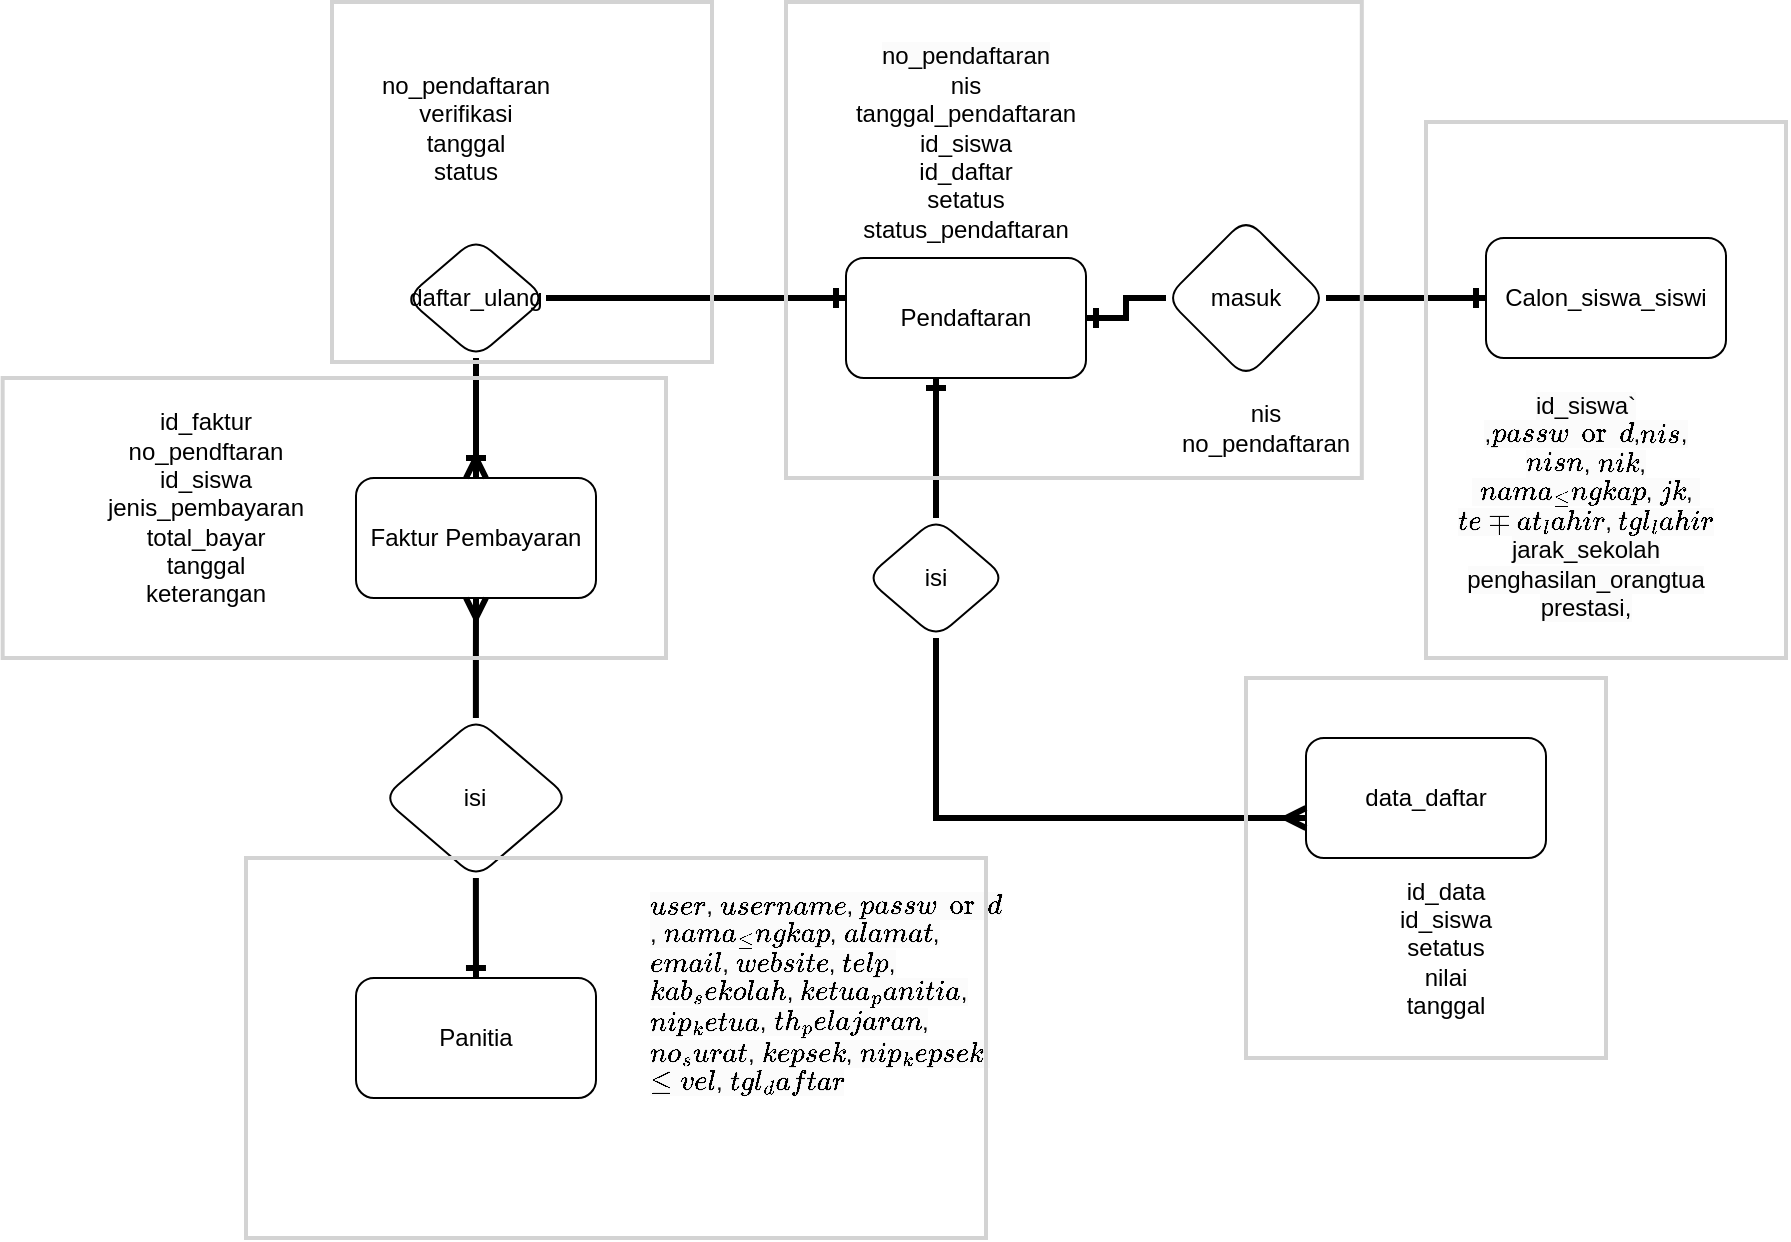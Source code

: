 <mxfile version="21.1.2" type="device" pages="2">
  <diagram name="ERD" id="jJCq65Nd-VNdObCglzw1">
    <mxGraphModel dx="1791" dy="1744" grid="1" gridSize="10" guides="1" tooltips="1" connect="1" arrows="1" fold="1" page="1" pageScale="1" pageWidth="850" pageHeight="1100" math="0" shadow="0">
      <root>
        <mxCell id="0" />
        <mxCell id="1" parent="0" />
        <mxCell id="kBi6AKKnuxd2FXHN66M6-1" value="Pendaftaran" style="rounded=1;whiteSpace=wrap;html=1;" parent="1" vertex="1">
          <mxGeometry x="390" y="110" width="120" height="60" as="geometry" />
        </mxCell>
        <mxCell id="kBi6AKKnuxd2FXHN66M6-2" value="Faktur Pembayaran" style="rounded=1;whiteSpace=wrap;html=1;" parent="1" vertex="1">
          <mxGeometry x="145" y="220" width="120" height="60" as="geometry" />
        </mxCell>
        <mxCell id="kBi6AKKnuxd2FXHN66M6-3" value="Calon_siswa_siswi" style="rounded=1;whiteSpace=wrap;html=1;" parent="1" vertex="1">
          <mxGeometry x="710" y="100" width="120" height="60" as="geometry" />
        </mxCell>
        <mxCell id="kBi6AKKnuxd2FXHN66M6-4" value="Panitia" style="rounded=1;whiteSpace=wrap;html=1;" parent="1" vertex="1">
          <mxGeometry x="145" y="470" width="120" height="60" as="geometry" />
        </mxCell>
        <mxCell id="lxlMhcsYuX4Y-X8gwm5L-1" value="&lt;br&gt;&lt;span style=&quot;color: rgb(0, 0, 0); font-family: Helvetica; font-size: 12px; font-style: normal; font-variant-ligatures: normal; font-variant-caps: normal; font-weight: 400; letter-spacing: normal; orphans: 2; text-align: center; text-indent: 0px; text-transform: none; widows: 2; word-spacing: 0px; -webkit-text-stroke-width: 0px; background-color: rgb(251, 251, 251); text-decoration-thickness: initial; text-decoration-style: initial; text-decoration-color: initial; float: none; display: inline !important;&quot;&gt;no_pendaftaran&lt;br&gt;&lt;/span&gt;nis&lt;br&gt;tanggal_pendaftaran&lt;br&gt;id_siswa&lt;br&gt;id_daftar&lt;br&gt;setatus&lt;br&gt;status_pendaftaran" style="text;html=1;strokeColor=none;fillColor=none;align=center;verticalAlign=middle;whiteSpace=wrap;rounded=0;" parent="1" vertex="1">
          <mxGeometry x="420" y="30" width="60" height="30" as="geometry" />
        </mxCell>
        <mxCell id="lxlMhcsYuX4Y-X8gwm5L-2" value="&lt;span style=&quot;color: rgb(0, 0, 0); font-family: Helvetica; font-size: 12px; font-style: normal; font-variant-ligatures: normal; font-variant-caps: normal; font-weight: 400; letter-spacing: normal; orphans: 2; text-indent: 0px; text-transform: none; widows: 2; word-spacing: 0px; -webkit-text-stroke-width: 0px; background-color: rgb(251, 251, 251); text-decoration-thickness: initial; text-decoration-style: initial; text-decoration-color: initial; float: none; display: inline !important;&quot;&gt;id_siswa`&lt;/span&gt;&lt;br style=&quot;border-color: var(--border-color); color: rgb(0, 0, 0); font-family: Helvetica; font-size: 12px; font-style: normal; font-variant-ligatures: normal; font-variant-caps: normal; font-weight: 400; letter-spacing: normal; orphans: 2; text-indent: 0px; text-transform: none; widows: 2; word-spacing: 0px; -webkit-text-stroke-width: 0px; background-color: rgb(251, 251, 251); text-decoration-thickness: initial; text-decoration-style: initial; text-decoration-color: initial;&quot;&gt;&lt;span style=&quot;color: rgb(0, 0, 0); font-family: Helvetica; font-size: 12px; font-style: normal; font-variant-ligatures: normal; font-variant-caps: normal; font-weight: 400; letter-spacing: normal; orphans: 2; text-indent: 0px; text-transform: none; widows: 2; word-spacing: 0px; -webkit-text-stroke-width: 0px; background-color: rgb(251, 251, 251); text-decoration-thickness: initial; text-decoration-style: initial; text-decoration-color: initial; float: none; display: inline !important;&quot;&gt;,`password`,`nis`,&lt;/span&gt;&lt;br style=&quot;border-color: var(--border-color); color: rgb(0, 0, 0); font-family: Helvetica; font-size: 12px; font-style: normal; font-variant-ligatures: normal; font-variant-caps: normal; font-weight: 400; letter-spacing: normal; orphans: 2; text-indent: 0px; text-transform: none; widows: 2; word-spacing: 0px; -webkit-text-stroke-width: 0px; background-color: rgb(251, 251, 251); text-decoration-thickness: initial; text-decoration-style: initial; text-decoration-color: initial;&quot;&gt;&lt;span style=&quot;color: rgb(0, 0, 0); font-family: Helvetica; font-size: 12px; font-style: normal; font-variant-ligatures: normal; font-variant-caps: normal; font-weight: 400; letter-spacing: normal; orphans: 2; text-indent: 0px; text-transform: none; widows: 2; word-spacing: 0px; -webkit-text-stroke-width: 0px; background-color: rgb(251, 251, 251); text-decoration-thickness: initial; text-decoration-style: initial; text-decoration-color: initial; float: none; display: inline !important;&quot;&gt;`nisn`, `nik`,&lt;/span&gt;&lt;br style=&quot;border-color: var(--border-color); color: rgb(0, 0, 0); font-family: Helvetica; font-size: 12px; font-style: normal; font-variant-ligatures: normal; font-variant-caps: normal; font-weight: 400; letter-spacing: normal; orphans: 2; text-indent: 0px; text-transform: none; widows: 2; word-spacing: 0px; -webkit-text-stroke-width: 0px; background-color: rgb(251, 251, 251); text-decoration-thickness: initial; text-decoration-style: initial; text-decoration-color: initial;&quot;&gt;&lt;span style=&quot;color: rgb(0, 0, 0); font-family: Helvetica; font-size: 12px; font-style: normal; font-variant-ligatures: normal; font-variant-caps: normal; font-weight: 400; letter-spacing: normal; orphans: 2; text-indent: 0px; text-transform: none; widows: 2; word-spacing: 0px; -webkit-text-stroke-width: 0px; background-color: rgb(251, 251, 251); text-decoration-thickness: initial; text-decoration-style: initial; text-decoration-color: initial; float: none; display: inline !important;&quot;&gt;&amp;nbsp;`nama_lengkap`, `jk`,&amp;nbsp;&lt;/span&gt;&lt;br style=&quot;border-color: var(--border-color); color: rgb(0, 0, 0); font-family: Helvetica; font-size: 12px; font-style: normal; font-variant-ligatures: normal; font-variant-caps: normal; font-weight: 400; letter-spacing: normal; orphans: 2; text-indent: 0px; text-transform: none; widows: 2; word-spacing: 0px; -webkit-text-stroke-width: 0px; background-color: rgb(251, 251, 251); text-decoration-thickness: initial; text-decoration-style: initial; text-decoration-color: initial;&quot;&gt;&lt;span style=&quot;color: rgb(0, 0, 0); font-family: Helvetica; font-size: 12px; font-style: normal; font-variant-ligatures: normal; font-variant-caps: normal; font-weight: 400; letter-spacing: normal; orphans: 2; text-indent: 0px; text-transform: none; widows: 2; word-spacing: 0px; -webkit-text-stroke-width: 0px; background-color: rgb(251, 251, 251); text-decoration-thickness: initial; text-decoration-style: initial; text-decoration-color: initial; float: none; display: inline !important;&quot;&gt;`tempat_lahir`, `tgl_lahir`&lt;br&gt;jarak_sekolah&lt;br&gt;penghasilan_orangtua&lt;br&gt;prestasi,&lt;/span&gt;" style="text;whiteSpace=wrap;html=1;align=center;" parent="1" vertex="1">
          <mxGeometry x="670" y="170" width="180" height="140" as="geometry" />
        </mxCell>
        <mxCell id="lxlMhcsYuX4Y-X8gwm5L-3" value="data_daftar" style="rounded=1;whiteSpace=wrap;html=1;" parent="1" vertex="1">
          <mxGeometry x="620" y="350" width="120" height="60" as="geometry" />
        </mxCell>
        <mxCell id="lxlMhcsYuX4Y-X8gwm5L-4" value="id_data&lt;br&gt;id_siswa&lt;br&gt;setatus&lt;br&gt;nilai&lt;br&gt;tanggal" style="text;html=1;strokeColor=none;fillColor=none;align=center;verticalAlign=middle;whiteSpace=wrap;rounded=0;" parent="1" vertex="1">
          <mxGeometry x="660" y="440" width="60" height="30" as="geometry" />
        </mxCell>
        <mxCell id="lxlMhcsYuX4Y-X8gwm5L-8" style="edgeStyle=orthogonalEdgeStyle;rounded=0;orthogonalLoop=1;jettySize=auto;html=1;strokeWidth=3;endArrow=ERone;endFill=0;" parent="1" source="lxlMhcsYuX4Y-X8gwm5L-6" target="kBi6AKKnuxd2FXHN66M6-1" edge="1">
          <mxGeometry relative="1" as="geometry" />
        </mxCell>
        <mxCell id="lxlMhcsYuX4Y-X8gwm5L-10" style="edgeStyle=orthogonalEdgeStyle;rounded=0;orthogonalLoop=1;jettySize=auto;html=1;strokeWidth=3;endArrow=ERone;endFill=0;" parent="1" source="lxlMhcsYuX4Y-X8gwm5L-6" target="kBi6AKKnuxd2FXHN66M6-3" edge="1">
          <mxGeometry relative="1" as="geometry" />
        </mxCell>
        <mxCell id="lxlMhcsYuX4Y-X8gwm5L-6" value="masuk" style="rhombus;whiteSpace=wrap;html=1;rounded=1;" parent="1" vertex="1">
          <mxGeometry x="550" y="90" width="80" height="80" as="geometry" />
        </mxCell>
        <mxCell id="lxlMhcsYuX4Y-X8gwm5L-9" value="nis&lt;br&gt;no_pendaftaran" style="text;html=1;strokeColor=none;fillColor=none;align=center;verticalAlign=middle;whiteSpace=wrap;rounded=0;" parent="1" vertex="1">
          <mxGeometry x="570" y="180" width="60" height="30" as="geometry" />
        </mxCell>
        <mxCell id="lxlMhcsYuX4Y-X8gwm5L-13" style="edgeStyle=orthogonalEdgeStyle;rounded=0;orthogonalLoop=1;jettySize=auto;html=1;strokeWidth=3;endArrow=ERone;endFill=0;" parent="1" source="lxlMhcsYuX4Y-X8gwm5L-11" target="kBi6AKKnuxd2FXHN66M6-1" edge="1">
          <mxGeometry relative="1" as="geometry">
            <Array as="points">
              <mxPoint x="450" y="240" />
            </Array>
          </mxGeometry>
        </mxCell>
        <mxCell id="lxlMhcsYuX4Y-X8gwm5L-14" style="edgeStyle=orthogonalEdgeStyle;rounded=0;orthogonalLoop=1;jettySize=auto;html=1;strokeWidth=3;endArrow=ERmany;endFill=0;" parent="1" source="lxlMhcsYuX4Y-X8gwm5L-11" target="lxlMhcsYuX4Y-X8gwm5L-3" edge="1">
          <mxGeometry relative="1" as="geometry">
            <Array as="points">
              <mxPoint x="435" y="390" />
            </Array>
          </mxGeometry>
        </mxCell>
        <mxCell id="lxlMhcsYuX4Y-X8gwm5L-11" value="isi" style="rhombus;whiteSpace=wrap;html=1;rounded=1;" parent="1" vertex="1">
          <mxGeometry x="400" y="240" width="70" height="60" as="geometry" />
        </mxCell>
        <mxCell id="lxlMhcsYuX4Y-X8gwm5L-15" value="&lt;span style=&quot;color: rgb(0, 0, 0); font-family: Helvetica; font-size: 12px; font-style: normal; font-variant-ligatures: normal; font-variant-caps: normal; font-weight: 400; letter-spacing: normal; orphans: 2; text-align: center; text-indent: 0px; text-transform: none; widows: 2; word-spacing: 0px; -webkit-text-stroke-width: 0px; background-color: rgb(251, 251, 251); text-decoration-thickness: initial; text-decoration-style: initial; text-decoration-color: initial; float: none; display: inline !important;&quot;&gt;`id_user`, `username`, `password`, `nama_lengkap`, `alamat`, `email`, `website`, `telp`, `kab_sekolah`, `ketua_panitia`, `nip_ketua`, `th_pelajaran`, `no_surat`, `kepsek`, `nip_kepsek`, `level`, `tgl_daftar`&lt;/span&gt;" style="text;whiteSpace=wrap;html=1;" parent="1" vertex="1">
          <mxGeometry x="290" y="420" width="180" height="110" as="geometry" />
        </mxCell>
        <mxCell id="lxlMhcsYuX4Y-X8gwm5L-18" value="id_faktur&lt;br&gt;no_pendftaran&lt;br&gt;id_siswa&lt;br&gt;jenis_pembayaran&lt;br&gt;total_bayar&lt;br&gt;tanggal&lt;br&gt;keterangan&lt;br&gt;" style="text;html=1;strokeColor=none;fillColor=none;align=center;verticalAlign=middle;whiteSpace=wrap;rounded=0;" parent="1" vertex="1">
          <mxGeometry x="40" y="220" width="60" height="30" as="geometry" />
        </mxCell>
        <mxCell id="lxlMhcsYuX4Y-X8gwm5L-25" style="edgeStyle=orthogonalEdgeStyle;rounded=0;orthogonalLoop=1;jettySize=auto;html=1;strokeWidth=3;endArrow=ERone;endFill=0;" parent="1" source="lxlMhcsYuX4Y-X8gwm5L-23" target="kBi6AKKnuxd2FXHN66M6-1" edge="1">
          <mxGeometry relative="1" as="geometry">
            <Array as="points">
              <mxPoint x="220" y="130" />
              <mxPoint x="220" y="130" />
            </Array>
          </mxGeometry>
        </mxCell>
        <mxCell id="lxlMhcsYuX4Y-X8gwm5L-26" style="edgeStyle=orthogonalEdgeStyle;rounded=0;orthogonalLoop=1;jettySize=auto;html=1;strokeWidth=3;endArrow=ERoneToMany;endFill=0;" parent="1" source="lxlMhcsYuX4Y-X8gwm5L-23" target="kBi6AKKnuxd2FXHN66M6-2" edge="1">
          <mxGeometry relative="1" as="geometry">
            <Array as="points">
              <mxPoint x="205" y="190" />
              <mxPoint x="205" y="190" />
            </Array>
          </mxGeometry>
        </mxCell>
        <mxCell id="lxlMhcsYuX4Y-X8gwm5L-23" value="daftar_ulang" style="rhombus;whiteSpace=wrap;html=1;rounded=1;" parent="1" vertex="1">
          <mxGeometry x="170" y="100" width="70" height="60" as="geometry" />
        </mxCell>
        <mxCell id="lxlMhcsYuX4Y-X8gwm5L-32" style="edgeStyle=orthogonalEdgeStyle;rounded=0;orthogonalLoop=1;jettySize=auto;html=1;strokeWidth=3;endArrow=ERone;endFill=0;" parent="1" source="lxlMhcsYuX4Y-X8gwm5L-31" target="kBi6AKKnuxd2FXHN66M6-4" edge="1">
          <mxGeometry relative="1" as="geometry" />
        </mxCell>
        <mxCell id="lxlMhcsYuX4Y-X8gwm5L-33" style="edgeStyle=orthogonalEdgeStyle;rounded=0;orthogonalLoop=1;jettySize=auto;html=1;entryX=0.5;entryY=1;entryDx=0;entryDy=0;strokeWidth=3;endArrow=ERmany;endFill=0;" parent="1" source="lxlMhcsYuX4Y-X8gwm5L-31" target="kBi6AKKnuxd2FXHN66M6-2" edge="1">
          <mxGeometry relative="1" as="geometry" />
        </mxCell>
        <mxCell id="lxlMhcsYuX4Y-X8gwm5L-31" value="isi" style="rhombus;whiteSpace=wrap;html=1;rounded=1;" parent="1" vertex="1">
          <mxGeometry x="158.33" y="340" width="93.33" height="80" as="geometry" />
        </mxCell>
        <mxCell id="lxlMhcsYuX4Y-X8gwm5L-36" value="no_pendaftaran&lt;br&gt;verifikasi&lt;br&gt;tanggal&lt;br&gt;status" style="text;html=1;strokeColor=none;fillColor=none;align=center;verticalAlign=middle;whiteSpace=wrap;rounded=0;" parent="1" vertex="1">
          <mxGeometry x="170" y="30" width="60" height="30" as="geometry" />
        </mxCell>
        <mxCell id="lxlMhcsYuX4Y-X8gwm5L-42" value="" style="rounded=0;whiteSpace=wrap;html=1;fillColor=none;strokeColor=#d3d3d3;strokeWidth=2;" parent="1" vertex="1">
          <mxGeometry x="133" y="-18" width="190" height="180" as="geometry" />
        </mxCell>
        <mxCell id="lxlMhcsYuX4Y-X8gwm5L-43" value="" style="rounded=0;whiteSpace=wrap;html=1;fillColor=none;strokeColor=#d3d3d3;strokeWidth=2;" parent="1" vertex="1">
          <mxGeometry x="360" y="-18" width="287.9" height="238" as="geometry" />
        </mxCell>
        <mxCell id="lxlMhcsYuX4Y-X8gwm5L-45" value="" style="rounded=0;whiteSpace=wrap;html=1;fillColor=none;strokeColor=#d3d3d3;strokeWidth=2;" parent="1" vertex="1">
          <mxGeometry x="680" y="42" width="180" height="268" as="geometry" />
        </mxCell>
        <mxCell id="lxlMhcsYuX4Y-X8gwm5L-48" value="" style="rounded=0;whiteSpace=wrap;html=1;fillColor=none;strokeColor=#d3d3d3;strokeWidth=2;" parent="1" vertex="1">
          <mxGeometry x="590" y="320" width="180" height="190" as="geometry" />
        </mxCell>
        <mxCell id="lxlMhcsYuX4Y-X8gwm5L-49" value="" style="rounded=0;whiteSpace=wrap;html=1;fillColor=none;strokeColor=#d3d3d3;strokeWidth=2;" parent="1" vertex="1">
          <mxGeometry x="90" y="410" width="370" height="190" as="geometry" />
        </mxCell>
        <mxCell id="lxlMhcsYuX4Y-X8gwm5L-50" value="" style="rounded=0;whiteSpace=wrap;html=1;fillColor=none;strokeColor=#d3d3d3;strokeWidth=2;" parent="1" vertex="1">
          <mxGeometry x="-31.67" y="170" width="331.67" height="140" as="geometry" />
        </mxCell>
      </root>
    </mxGraphModel>
  </diagram>
  <diagram id="YZ6DBt_jPaqt35IlKqcf" name="LRS">
    <mxGraphModel dx="2193" dy="1984" grid="1" gridSize="10" guides="1" tooltips="1" connect="1" arrows="1" fold="1" page="1" pageScale="1" pageWidth="850" pageHeight="1100" math="0" shadow="0">
      <root>
        <mxCell id="0" />
        <mxCell id="1" parent="0" />
        <mxCell id="3kHswUzxxFeAP8fmgztx-1" value="tbl_siswa" style="shape=table;startSize=30;container=1;collapsible=1;childLayout=tableLayout;fixedRows=1;rowLines=0;fontStyle=1;align=center;resizeLast=1;html=1;" parent="1" vertex="1">
          <mxGeometry x="200" y="-260" width="180" height="540" as="geometry" />
        </mxCell>
        <mxCell id="3kHswUzxxFeAP8fmgztx-2" value="" style="shape=tableRow;horizontal=0;startSize=0;swimlaneHead=0;swimlaneBody=0;fillColor=none;collapsible=0;dropTarget=0;points=[[0,0.5],[1,0.5]];portConstraint=eastwest;top=0;left=0;right=0;bottom=1;" parent="3kHswUzxxFeAP8fmgztx-1" vertex="1">
          <mxGeometry y="30" width="180" height="30" as="geometry" />
        </mxCell>
        <mxCell id="3kHswUzxxFeAP8fmgztx-3" value="PK" style="shape=partialRectangle;connectable=0;fillColor=none;top=0;left=0;bottom=0;right=0;fontStyle=1;overflow=hidden;whiteSpace=wrap;html=1;" parent="3kHswUzxxFeAP8fmgztx-2" vertex="1">
          <mxGeometry width="30" height="30" as="geometry">
            <mxRectangle width="30" height="30" as="alternateBounds" />
          </mxGeometry>
        </mxCell>
        <mxCell id="3kHswUzxxFeAP8fmgztx-4" value="id_siswa" style="shape=partialRectangle;connectable=0;fillColor=none;top=0;left=0;bottom=0;right=0;align=left;spacingLeft=6;fontStyle=5;overflow=hidden;whiteSpace=wrap;html=1;" parent="3kHswUzxxFeAP8fmgztx-2" vertex="1">
          <mxGeometry x="30" width="150" height="30" as="geometry">
            <mxRectangle width="150" height="30" as="alternateBounds" />
          </mxGeometry>
        </mxCell>
        <mxCell id="3kHswUzxxFeAP8fmgztx-5" value="" style="shape=tableRow;horizontal=0;startSize=0;swimlaneHead=0;swimlaneBody=0;fillColor=none;collapsible=0;dropTarget=0;points=[[0,0.5],[1,0.5]];portConstraint=eastwest;top=0;left=0;right=0;bottom=0;" parent="3kHswUzxxFeAP8fmgztx-1" vertex="1">
          <mxGeometry y="60" width="180" height="40" as="geometry" />
        </mxCell>
        <mxCell id="3kHswUzxxFeAP8fmgztx-6" value="" style="shape=partialRectangle;connectable=0;fillColor=none;top=0;left=0;bottom=0;right=0;editable=1;overflow=hidden;whiteSpace=wrap;html=1;" parent="3kHswUzxxFeAP8fmgztx-5" vertex="1">
          <mxGeometry width="30" height="40" as="geometry">
            <mxRectangle width="30" height="40" as="alternateBounds" />
          </mxGeometry>
        </mxCell>
        <mxCell id="3kHswUzxxFeAP8fmgztx-7" value="no_penaftaran" style="shape=partialRectangle;connectable=0;fillColor=none;top=0;left=0;bottom=0;right=0;align=left;spacingLeft=6;overflow=hidden;whiteSpace=wrap;html=1;" parent="3kHswUzxxFeAP8fmgztx-5" vertex="1">
          <mxGeometry x="30" width="150" height="40" as="geometry">
            <mxRectangle width="150" height="40" as="alternateBounds" />
          </mxGeometry>
        </mxCell>
        <mxCell id="3kHswUzxxFeAP8fmgztx-8" value="" style="shape=tableRow;horizontal=0;startSize=0;swimlaneHead=0;swimlaneBody=0;fillColor=none;collapsible=0;dropTarget=0;points=[[0,0.5],[1,0.5]];portConstraint=eastwest;top=0;left=0;right=0;bottom=0;" parent="3kHswUzxxFeAP8fmgztx-1" vertex="1">
          <mxGeometry y="100" width="180" height="30" as="geometry" />
        </mxCell>
        <mxCell id="3kHswUzxxFeAP8fmgztx-9" value="" style="shape=partialRectangle;connectable=0;fillColor=none;top=0;left=0;bottom=0;right=0;editable=1;overflow=hidden;whiteSpace=wrap;html=1;" parent="3kHswUzxxFeAP8fmgztx-8" vertex="1">
          <mxGeometry width="30" height="30" as="geometry">
            <mxRectangle width="30" height="30" as="alternateBounds" />
          </mxGeometry>
        </mxCell>
        <mxCell id="3kHswUzxxFeAP8fmgztx-10" value="password" style="shape=partialRectangle;connectable=0;fillColor=none;top=0;left=0;bottom=0;right=0;align=left;spacingLeft=6;overflow=hidden;whiteSpace=wrap;html=1;" parent="3kHswUzxxFeAP8fmgztx-8" vertex="1">
          <mxGeometry x="30" width="150" height="30" as="geometry">
            <mxRectangle width="150" height="30" as="alternateBounds" />
          </mxGeometry>
        </mxCell>
        <mxCell id="3kHswUzxxFeAP8fmgztx-11" value="" style="shape=tableRow;horizontal=0;startSize=0;swimlaneHead=0;swimlaneBody=0;fillColor=none;collapsible=0;dropTarget=0;points=[[0,0.5],[1,0.5]];portConstraint=eastwest;top=0;left=0;right=0;bottom=0;" parent="3kHswUzxxFeAP8fmgztx-1" vertex="1">
          <mxGeometry y="130" width="180" height="40" as="geometry" />
        </mxCell>
        <mxCell id="3kHswUzxxFeAP8fmgztx-12" value="" style="shape=partialRectangle;connectable=0;fillColor=none;top=0;left=0;bottom=0;right=0;editable=1;overflow=hidden;whiteSpace=wrap;html=1;" parent="3kHswUzxxFeAP8fmgztx-11" vertex="1">
          <mxGeometry width="30" height="40" as="geometry">
            <mxRectangle width="30" height="40" as="alternateBounds" />
          </mxGeometry>
        </mxCell>
        <mxCell id="3kHswUzxxFeAP8fmgztx-13" value="nisn" style="shape=partialRectangle;connectable=0;fillColor=none;top=0;left=0;bottom=0;right=0;align=left;spacingLeft=6;overflow=hidden;whiteSpace=wrap;html=1;" parent="3kHswUzxxFeAP8fmgztx-11" vertex="1">
          <mxGeometry x="30" width="150" height="40" as="geometry">
            <mxRectangle width="150" height="40" as="alternateBounds" />
          </mxGeometry>
        </mxCell>
        <mxCell id="3kHswUzxxFeAP8fmgztx-14" value="" style="shape=tableRow;horizontal=0;startSize=0;swimlaneHead=0;swimlaneBody=0;fillColor=none;collapsible=0;dropTarget=0;points=[[0,0.5],[1,0.5]];portConstraint=eastwest;top=0;left=0;right=0;bottom=0;" parent="3kHswUzxxFeAP8fmgztx-1" vertex="1">
          <mxGeometry y="170" width="180" height="30" as="geometry" />
        </mxCell>
        <mxCell id="3kHswUzxxFeAP8fmgztx-15" value="" style="shape=partialRectangle;connectable=0;fillColor=none;top=0;left=0;bottom=0;right=0;editable=1;overflow=hidden;whiteSpace=wrap;html=1;" parent="3kHswUzxxFeAP8fmgztx-14" vertex="1">
          <mxGeometry width="30" height="30" as="geometry">
            <mxRectangle width="30" height="30" as="alternateBounds" />
          </mxGeometry>
        </mxCell>
        <mxCell id="3kHswUzxxFeAP8fmgztx-16" value="nama_lengkap" style="shape=partialRectangle;connectable=0;fillColor=none;top=0;left=0;bottom=0;right=0;align=left;spacingLeft=6;overflow=hidden;whiteSpace=wrap;html=1;" parent="3kHswUzxxFeAP8fmgztx-14" vertex="1">
          <mxGeometry x="30" width="150" height="30" as="geometry">
            <mxRectangle width="150" height="30" as="alternateBounds" />
          </mxGeometry>
        </mxCell>
        <mxCell id="3kHswUzxxFeAP8fmgztx-17" value="" style="shape=tableRow;horizontal=0;startSize=0;swimlaneHead=0;swimlaneBody=0;fillColor=none;collapsible=0;dropTarget=0;points=[[0,0.5],[1,0.5]];portConstraint=eastwest;top=0;left=0;right=0;bottom=0;" parent="3kHswUzxxFeAP8fmgztx-1" vertex="1">
          <mxGeometry y="200" width="180" height="30" as="geometry" />
        </mxCell>
        <mxCell id="3kHswUzxxFeAP8fmgztx-18" value="" style="shape=partialRectangle;connectable=0;fillColor=none;top=0;left=0;bottom=0;right=0;editable=1;overflow=hidden;whiteSpace=wrap;html=1;" parent="3kHswUzxxFeAP8fmgztx-17" vertex="1">
          <mxGeometry width="30" height="30" as="geometry">
            <mxRectangle width="30" height="30" as="alternateBounds" />
          </mxGeometry>
        </mxCell>
        <mxCell id="3kHswUzxxFeAP8fmgztx-19" value="NISN_berkas" style="shape=partialRectangle;connectable=0;fillColor=none;top=0;left=0;bottom=0;right=0;align=left;spacingLeft=6;overflow=hidden;whiteSpace=wrap;html=1;" parent="3kHswUzxxFeAP8fmgztx-17" vertex="1">
          <mxGeometry x="30" width="150" height="30" as="geometry">
            <mxRectangle width="150" height="30" as="alternateBounds" />
          </mxGeometry>
        </mxCell>
        <mxCell id="3kHswUzxxFeAP8fmgztx-58" value="" style="shape=tableRow;horizontal=0;startSize=0;swimlaneHead=0;swimlaneBody=0;fillColor=none;collapsible=0;dropTarget=0;points=[[0,0.5],[1,0.5]];portConstraint=eastwest;top=0;left=0;right=0;bottom=0;" parent="3kHswUzxxFeAP8fmgztx-1" vertex="1">
          <mxGeometry y="230" width="180" height="30" as="geometry" />
        </mxCell>
        <mxCell id="3kHswUzxxFeAP8fmgztx-59" value="" style="shape=partialRectangle;connectable=0;fillColor=none;top=0;left=0;bottom=0;right=0;editable=1;overflow=hidden;whiteSpace=wrap;html=1;" parent="3kHswUzxxFeAP8fmgztx-58" vertex="1">
          <mxGeometry width="30" height="30" as="geometry">
            <mxRectangle width="30" height="30" as="alternateBounds" />
          </mxGeometry>
        </mxCell>
        <mxCell id="3kHswUzxxFeAP8fmgztx-60" value="tgl_lahir" style="shape=partialRectangle;connectable=0;fillColor=none;top=0;left=0;bottom=0;right=0;align=left;spacingLeft=6;overflow=hidden;whiteSpace=wrap;html=1;" parent="3kHswUzxxFeAP8fmgztx-58" vertex="1">
          <mxGeometry x="30" width="150" height="30" as="geometry">
            <mxRectangle width="150" height="30" as="alternateBounds" />
          </mxGeometry>
        </mxCell>
        <mxCell id="3kHswUzxxFeAP8fmgztx-61" value="" style="shape=tableRow;horizontal=0;startSize=0;swimlaneHead=0;swimlaneBody=0;fillColor=none;collapsible=0;dropTarget=0;points=[[0,0.5],[1,0.5]];portConstraint=eastwest;top=0;left=0;right=0;bottom=0;" parent="3kHswUzxxFeAP8fmgztx-1" vertex="1">
          <mxGeometry y="260" width="180" height="30" as="geometry" />
        </mxCell>
        <mxCell id="3kHswUzxxFeAP8fmgztx-62" value="" style="shape=partialRectangle;connectable=0;fillColor=none;top=0;left=0;bottom=0;right=0;editable=1;overflow=hidden;whiteSpace=wrap;html=1;" parent="3kHswUzxxFeAP8fmgztx-61" vertex="1">
          <mxGeometry width="30" height="30" as="geometry">
            <mxRectangle width="30" height="30" as="alternateBounds" />
          </mxGeometry>
        </mxCell>
        <mxCell id="3kHswUzxxFeAP8fmgztx-63" value="Jarak_sekolah" style="shape=partialRectangle;connectable=0;fillColor=none;top=0;left=0;bottom=0;right=0;align=left;spacingLeft=6;overflow=hidden;whiteSpace=wrap;html=1;" parent="3kHswUzxxFeAP8fmgztx-61" vertex="1">
          <mxGeometry x="30" width="150" height="30" as="geometry">
            <mxRectangle width="150" height="30" as="alternateBounds" />
          </mxGeometry>
        </mxCell>
        <mxCell id="3kHswUzxxFeAP8fmgztx-64" value="" style="shape=tableRow;horizontal=0;startSize=0;swimlaneHead=0;swimlaneBody=0;fillColor=none;collapsible=0;dropTarget=0;points=[[0,0.5],[1,0.5]];portConstraint=eastwest;top=0;left=0;right=0;bottom=0;" parent="3kHswUzxxFeAP8fmgztx-1" vertex="1">
          <mxGeometry y="290" width="180" height="30" as="geometry" />
        </mxCell>
        <mxCell id="3kHswUzxxFeAP8fmgztx-65" value="" style="shape=partialRectangle;connectable=0;fillColor=none;top=0;left=0;bottom=0;right=0;editable=1;overflow=hidden;whiteSpace=wrap;html=1;" parent="3kHswUzxxFeAP8fmgztx-64" vertex="1">
          <mxGeometry width="30" height="30" as="geometry">
            <mxRectangle width="30" height="30" as="alternateBounds" />
          </mxGeometry>
        </mxCell>
        <mxCell id="3kHswUzxxFeAP8fmgztx-66" value="id_prestasi" style="shape=partialRectangle;connectable=0;fillColor=none;top=0;left=0;bottom=0;right=0;align=left;spacingLeft=6;overflow=hidden;whiteSpace=wrap;html=1;" parent="3kHswUzxxFeAP8fmgztx-64" vertex="1">
          <mxGeometry x="30" width="150" height="30" as="geometry">
            <mxRectangle width="150" height="30" as="alternateBounds" />
          </mxGeometry>
        </mxCell>
        <mxCell id="3kHswUzxxFeAP8fmgztx-67" value="" style="shape=tableRow;horizontal=0;startSize=0;swimlaneHead=0;swimlaneBody=0;fillColor=none;collapsible=0;dropTarget=0;points=[[0,0.5],[1,0.5]];portConstraint=eastwest;top=0;left=0;right=0;bottom=0;" parent="3kHswUzxxFeAP8fmgztx-1" vertex="1">
          <mxGeometry y="320" width="180" height="30" as="geometry" />
        </mxCell>
        <mxCell id="3kHswUzxxFeAP8fmgztx-68" value="" style="shape=partialRectangle;connectable=0;fillColor=none;top=0;left=0;bottom=0;right=0;editable=1;overflow=hidden;whiteSpace=wrap;html=1;" parent="3kHswUzxxFeAP8fmgztx-67" vertex="1">
          <mxGeometry width="30" height="30" as="geometry">
            <mxRectangle width="30" height="30" as="alternateBounds" />
          </mxGeometry>
        </mxCell>
        <mxCell id="3kHswUzxxFeAP8fmgztx-69" value="alamat_siswa" style="shape=partialRectangle;connectable=0;fillColor=none;top=0;left=0;bottom=0;right=0;align=left;spacingLeft=6;overflow=hidden;whiteSpace=wrap;html=1;" parent="3kHswUzxxFeAP8fmgztx-67" vertex="1">
          <mxGeometry x="30" width="150" height="30" as="geometry">
            <mxRectangle width="150" height="30" as="alternateBounds" />
          </mxGeometry>
        </mxCell>
        <mxCell id="3kHswUzxxFeAP8fmgztx-70" value="" style="shape=tableRow;horizontal=0;startSize=0;swimlaneHead=0;swimlaneBody=0;fillColor=none;collapsible=0;dropTarget=0;points=[[0,0.5],[1,0.5]];portConstraint=eastwest;top=0;left=0;right=0;bottom=0;" parent="3kHswUzxxFeAP8fmgztx-1" vertex="1">
          <mxGeometry y="350" width="180" height="30" as="geometry" />
        </mxCell>
        <mxCell id="3kHswUzxxFeAP8fmgztx-71" value="" style="shape=partialRectangle;connectable=0;fillColor=none;top=0;left=0;bottom=0;right=0;editable=1;overflow=hidden;whiteSpace=wrap;html=1;" parent="3kHswUzxxFeAP8fmgztx-70" vertex="1">
          <mxGeometry width="30" height="30" as="geometry">
            <mxRectangle width="30" height="30" as="alternateBounds" />
          </mxGeometry>
        </mxCell>
        <mxCell id="3kHswUzxxFeAP8fmgztx-72" value="nama_sekolah" style="shape=partialRectangle;connectable=0;fillColor=none;top=0;left=0;bottom=0;right=0;align=left;spacingLeft=6;overflow=hidden;whiteSpace=wrap;html=1;" parent="3kHswUzxxFeAP8fmgztx-70" vertex="1">
          <mxGeometry x="30" width="150" height="30" as="geometry">
            <mxRectangle width="150" height="30" as="alternateBounds" />
          </mxGeometry>
        </mxCell>
        <mxCell id="3kHswUzxxFeAP8fmgztx-73" value="" style="shape=tableRow;horizontal=0;startSize=0;swimlaneHead=0;swimlaneBody=0;fillColor=none;collapsible=0;dropTarget=0;points=[[0,0.5],[1,0.5]];portConstraint=eastwest;top=0;left=0;right=0;bottom=0;" parent="3kHswUzxxFeAP8fmgztx-1" vertex="1">
          <mxGeometry y="380" width="180" height="20" as="geometry" />
        </mxCell>
        <mxCell id="3kHswUzxxFeAP8fmgztx-74" value="" style="shape=partialRectangle;connectable=0;fillColor=none;top=0;left=0;bottom=0;right=0;editable=1;overflow=hidden;whiteSpace=wrap;html=1;" parent="3kHswUzxxFeAP8fmgztx-73" vertex="1">
          <mxGeometry width="30" height="20" as="geometry">
            <mxRectangle width="30" height="20" as="alternateBounds" />
          </mxGeometry>
        </mxCell>
        <mxCell id="3kHswUzxxFeAP8fmgztx-75" value="rata_rata_nilai" style="shape=partialRectangle;connectable=0;fillColor=none;top=0;left=0;bottom=0;right=0;align=left;spacingLeft=6;overflow=hidden;whiteSpace=wrap;html=1;" parent="3kHswUzxxFeAP8fmgztx-73" vertex="1">
          <mxGeometry x="30" width="150" height="20" as="geometry">
            <mxRectangle width="150" height="20" as="alternateBounds" />
          </mxGeometry>
        </mxCell>
        <mxCell id="3kHswUzxxFeAP8fmgztx-76" value="" style="shape=tableRow;horizontal=0;startSize=0;swimlaneHead=0;swimlaneBody=0;fillColor=none;collapsible=0;dropTarget=0;points=[[0,0.5],[1,0.5]];portConstraint=eastwest;top=0;left=0;right=0;bottom=0;" parent="3kHswUzxxFeAP8fmgztx-1" vertex="1">
          <mxGeometry y="400" width="180" height="50" as="geometry" />
        </mxCell>
        <mxCell id="3kHswUzxxFeAP8fmgztx-77" value="" style="shape=partialRectangle;connectable=0;fillColor=none;top=0;left=0;bottom=0;right=0;editable=1;overflow=hidden;whiteSpace=wrap;html=1;" parent="3kHswUzxxFeAP8fmgztx-76" vertex="1">
          <mxGeometry width="30" height="50" as="geometry">
            <mxRectangle width="30" height="50" as="alternateBounds" />
          </mxGeometry>
        </mxCell>
        <mxCell id="3kHswUzxxFeAP8fmgztx-78" value="penghailan_orangtua" style="shape=partialRectangle;connectable=0;fillColor=none;top=0;left=0;bottom=0;right=0;align=left;spacingLeft=6;overflow=hidden;whiteSpace=wrap;html=1;" parent="3kHswUzxxFeAP8fmgztx-76" vertex="1">
          <mxGeometry x="30" width="150" height="50" as="geometry">
            <mxRectangle width="150" height="50" as="alternateBounds" />
          </mxGeometry>
        </mxCell>
        <mxCell id="3kHswUzxxFeAP8fmgztx-79" value="" style="shape=tableRow;horizontal=0;startSize=0;swimlaneHead=0;swimlaneBody=0;fillColor=none;collapsible=0;dropTarget=0;points=[[0,0.5],[1,0.5]];portConstraint=eastwest;top=0;left=0;right=0;bottom=0;" parent="3kHswUzxxFeAP8fmgztx-1" vertex="1">
          <mxGeometry y="450" width="180" height="20" as="geometry" />
        </mxCell>
        <mxCell id="3kHswUzxxFeAP8fmgztx-80" value="" style="shape=partialRectangle;connectable=0;fillColor=none;top=0;left=0;bottom=0;right=0;editable=1;overflow=hidden;whiteSpace=wrap;html=1;" parent="3kHswUzxxFeAP8fmgztx-79" vertex="1">
          <mxGeometry width="30" height="20" as="geometry">
            <mxRectangle width="30" height="20" as="alternateBounds" />
          </mxGeometry>
        </mxCell>
        <mxCell id="3kHswUzxxFeAP8fmgztx-81" value="Sekolah Asal" style="shape=partialRectangle;connectable=0;fillColor=none;top=0;left=0;bottom=0;right=0;align=left;spacingLeft=6;overflow=hidden;whiteSpace=wrap;html=1;" parent="3kHswUzxxFeAP8fmgztx-79" vertex="1">
          <mxGeometry x="30" width="150" height="20" as="geometry">
            <mxRectangle width="150" height="20" as="alternateBounds" />
          </mxGeometry>
        </mxCell>
        <mxCell id="phqB1U5Xjz8rkrSaSWLE-1" value="tbl_panitia" style="shape=table;startSize=30;container=1;collapsible=1;childLayout=tableLayout;fixedRows=1;rowLines=0;fontStyle=1;align=center;resizeLast=1;html=1;" parent="1" vertex="1">
          <mxGeometry x="720" y="-70" width="180" height="230" as="geometry" />
        </mxCell>
        <mxCell id="phqB1U5Xjz8rkrSaSWLE-2" value="" style="shape=tableRow;horizontal=0;startSize=0;swimlaneHead=0;swimlaneBody=0;fillColor=none;collapsible=0;dropTarget=0;points=[[0,0.5],[1,0.5]];portConstraint=eastwest;top=0;left=0;right=0;bottom=1;" parent="phqB1U5Xjz8rkrSaSWLE-1" vertex="1">
          <mxGeometry y="30" width="180" height="30" as="geometry" />
        </mxCell>
        <mxCell id="phqB1U5Xjz8rkrSaSWLE-3" value="PK" style="shape=partialRectangle;connectable=0;fillColor=none;top=0;left=0;bottom=0;right=0;fontStyle=1;overflow=hidden;whiteSpace=wrap;html=1;" parent="phqB1U5Xjz8rkrSaSWLE-2" vertex="1">
          <mxGeometry width="30" height="30" as="geometry">
            <mxRectangle width="30" height="30" as="alternateBounds" />
          </mxGeometry>
        </mxCell>
        <mxCell id="phqB1U5Xjz8rkrSaSWLE-4" value="id_panitia" style="shape=partialRectangle;connectable=0;fillColor=none;top=0;left=0;bottom=0;right=0;align=left;spacingLeft=6;fontStyle=5;overflow=hidden;whiteSpace=wrap;html=1;" parent="phqB1U5Xjz8rkrSaSWLE-2" vertex="1">
          <mxGeometry x="30" width="150" height="30" as="geometry">
            <mxRectangle width="150" height="30" as="alternateBounds" />
          </mxGeometry>
        </mxCell>
        <mxCell id="phqB1U5Xjz8rkrSaSWLE-5" value="" style="shape=tableRow;horizontal=0;startSize=0;swimlaneHead=0;swimlaneBody=0;fillColor=none;collapsible=0;dropTarget=0;points=[[0,0.5],[1,0.5]];portConstraint=eastwest;top=0;left=0;right=0;bottom=0;" parent="phqB1U5Xjz8rkrSaSWLE-1" vertex="1">
          <mxGeometry y="60" width="180" height="40" as="geometry" />
        </mxCell>
        <mxCell id="phqB1U5Xjz8rkrSaSWLE-6" value="" style="shape=partialRectangle;connectable=0;fillColor=none;top=0;left=0;bottom=0;right=0;editable=1;overflow=hidden;whiteSpace=wrap;html=1;" parent="phqB1U5Xjz8rkrSaSWLE-5" vertex="1">
          <mxGeometry width="30" height="40" as="geometry">
            <mxRectangle width="30" height="40" as="alternateBounds" />
          </mxGeometry>
        </mxCell>
        <mxCell id="phqB1U5Xjz8rkrSaSWLE-7" value="username" style="shape=partialRectangle;connectable=0;fillColor=none;top=0;left=0;bottom=0;right=0;align=left;spacingLeft=6;overflow=hidden;whiteSpace=wrap;html=1;" parent="phqB1U5Xjz8rkrSaSWLE-5" vertex="1">
          <mxGeometry x="30" width="150" height="40" as="geometry">
            <mxRectangle width="150" height="40" as="alternateBounds" />
          </mxGeometry>
        </mxCell>
        <mxCell id="phqB1U5Xjz8rkrSaSWLE-8" value="" style="shape=tableRow;horizontal=0;startSize=0;swimlaneHead=0;swimlaneBody=0;fillColor=none;collapsible=0;dropTarget=0;points=[[0,0.5],[1,0.5]];portConstraint=eastwest;top=0;left=0;right=0;bottom=0;" parent="phqB1U5Xjz8rkrSaSWLE-1" vertex="1">
          <mxGeometry y="100" width="180" height="30" as="geometry" />
        </mxCell>
        <mxCell id="phqB1U5Xjz8rkrSaSWLE-9" value="" style="shape=partialRectangle;connectable=0;fillColor=none;top=0;left=0;bottom=0;right=0;editable=1;overflow=hidden;whiteSpace=wrap;html=1;" parent="phqB1U5Xjz8rkrSaSWLE-8" vertex="1">
          <mxGeometry width="30" height="30" as="geometry">
            <mxRectangle width="30" height="30" as="alternateBounds" />
          </mxGeometry>
        </mxCell>
        <mxCell id="phqB1U5Xjz8rkrSaSWLE-10" value="password" style="shape=partialRectangle;connectable=0;fillColor=none;top=0;left=0;bottom=0;right=0;align=left;spacingLeft=6;overflow=hidden;whiteSpace=wrap;html=1;" parent="phqB1U5Xjz8rkrSaSWLE-8" vertex="1">
          <mxGeometry x="30" width="150" height="30" as="geometry">
            <mxRectangle width="150" height="30" as="alternateBounds" />
          </mxGeometry>
        </mxCell>
        <mxCell id="phqB1U5Xjz8rkrSaSWLE-11" value="" style="shape=tableRow;horizontal=0;startSize=0;swimlaneHead=0;swimlaneBody=0;fillColor=none;collapsible=0;dropTarget=0;points=[[0,0.5],[1,0.5]];portConstraint=eastwest;top=0;left=0;right=0;bottom=0;" parent="phqB1U5Xjz8rkrSaSWLE-1" vertex="1">
          <mxGeometry y="130" width="180" height="40" as="geometry" />
        </mxCell>
        <mxCell id="phqB1U5Xjz8rkrSaSWLE-12" value="" style="shape=partialRectangle;connectable=0;fillColor=none;top=0;left=0;bottom=0;right=0;editable=1;overflow=hidden;whiteSpace=wrap;html=1;" parent="phqB1U5Xjz8rkrSaSWLE-11" vertex="1">
          <mxGeometry width="30" height="40" as="geometry">
            <mxRectangle width="30" height="40" as="alternateBounds" />
          </mxGeometry>
        </mxCell>
        <mxCell id="phqB1U5Xjz8rkrSaSWLE-13" value="nama" style="shape=partialRectangle;connectable=0;fillColor=none;top=0;left=0;bottom=0;right=0;align=left;spacingLeft=6;overflow=hidden;whiteSpace=wrap;html=1;" parent="phqB1U5Xjz8rkrSaSWLE-11" vertex="1">
          <mxGeometry x="30" width="150" height="40" as="geometry">
            <mxRectangle width="150" height="40" as="alternateBounds" />
          </mxGeometry>
        </mxCell>
        <mxCell id="phqB1U5Xjz8rkrSaSWLE-14" value="" style="shape=tableRow;horizontal=0;startSize=0;swimlaneHead=0;swimlaneBody=0;fillColor=none;collapsible=0;dropTarget=0;points=[[0,0.5],[1,0.5]];portConstraint=eastwest;top=0;left=0;right=0;bottom=0;" parent="phqB1U5Xjz8rkrSaSWLE-1" vertex="1">
          <mxGeometry y="170" width="180" height="30" as="geometry" />
        </mxCell>
        <mxCell id="phqB1U5Xjz8rkrSaSWLE-15" value="" style="shape=partialRectangle;connectable=0;fillColor=none;top=0;left=0;bottom=0;right=0;editable=1;overflow=hidden;whiteSpace=wrap;html=1;" parent="phqB1U5Xjz8rkrSaSWLE-14" vertex="1">
          <mxGeometry width="30" height="30" as="geometry">
            <mxRectangle width="30" height="30" as="alternateBounds" />
          </mxGeometry>
        </mxCell>
        <mxCell id="phqB1U5Xjz8rkrSaSWLE-16" value="email" style="shape=partialRectangle;connectable=0;fillColor=none;top=0;left=0;bottom=0;right=0;align=left;spacingLeft=6;overflow=hidden;whiteSpace=wrap;html=1;" parent="phqB1U5Xjz8rkrSaSWLE-14" vertex="1">
          <mxGeometry x="30" width="150" height="30" as="geometry">
            <mxRectangle width="150" height="30" as="alternateBounds" />
          </mxGeometry>
        </mxCell>
        <mxCell id="phqB1U5Xjz8rkrSaSWLE-17" value="" style="shape=tableRow;horizontal=0;startSize=0;swimlaneHead=0;swimlaneBody=0;fillColor=none;collapsible=0;dropTarget=0;points=[[0,0.5],[1,0.5]];portConstraint=eastwest;top=0;left=0;right=0;bottom=0;" parent="phqB1U5Xjz8rkrSaSWLE-1" vertex="1">
          <mxGeometry y="200" width="180" height="30" as="geometry" />
        </mxCell>
        <mxCell id="phqB1U5Xjz8rkrSaSWLE-18" value="" style="shape=partialRectangle;connectable=0;fillColor=none;top=0;left=0;bottom=0;right=0;editable=1;overflow=hidden;whiteSpace=wrap;html=1;" parent="phqB1U5Xjz8rkrSaSWLE-17" vertex="1">
          <mxGeometry width="30" height="30" as="geometry">
            <mxRectangle width="30" height="30" as="alternateBounds" />
          </mxGeometry>
        </mxCell>
        <mxCell id="phqB1U5Xjz8rkrSaSWLE-19" value="" style="shape=partialRectangle;connectable=0;fillColor=none;top=0;left=0;bottom=0;right=0;align=left;spacingLeft=6;overflow=hidden;whiteSpace=wrap;html=1;" parent="phqB1U5Xjz8rkrSaSWLE-17" vertex="1">
          <mxGeometry x="30" width="150" height="30" as="geometry">
            <mxRectangle width="150" height="30" as="alternateBounds" />
          </mxGeometry>
        </mxCell>
        <mxCell id="el5FylhdHvfTNhpWJFte-93" value="*id_pendaftaran" style="edgeStyle=orthogonalEdgeStyle;rounded=0;orthogonalLoop=1;jettySize=auto;html=1;entryX=1.028;entryY=0.713;entryDx=0;entryDy=0;entryPerimeter=0;strokeWidth=4;" edge="1" parent="1" source="iOQBsEFAW5ckLTMUqKPm-1" target="3kHswUzxxFeAP8fmgztx-5">
          <mxGeometry relative="1" as="geometry" />
        </mxCell>
        <mxCell id="iOQBsEFAW5ckLTMUqKPm-1" value="tbl_pembayaran" style="shape=table;startSize=30;container=1;collapsible=1;childLayout=tableLayout;fixedRows=1;rowLines=0;fontStyle=1;align=center;resizeLast=1;html=1;" parent="1" vertex="1">
          <mxGeometry x="470" y="-250" width="180" height="270" as="geometry" />
        </mxCell>
        <mxCell id="iOQBsEFAW5ckLTMUqKPm-2" value="" style="shape=tableRow;horizontal=0;startSize=0;swimlaneHead=0;swimlaneBody=0;fillColor=none;collapsible=0;dropTarget=0;points=[[0,0.5],[1,0.5]];portConstraint=eastwest;top=0;left=0;right=0;bottom=1;" parent="iOQBsEFAW5ckLTMUqKPm-1" vertex="1">
          <mxGeometry y="30" width="180" height="30" as="geometry" />
        </mxCell>
        <mxCell id="iOQBsEFAW5ckLTMUqKPm-3" value="PK" style="shape=partialRectangle;connectable=0;fillColor=none;top=0;left=0;bottom=0;right=0;fontStyle=1;overflow=hidden;whiteSpace=wrap;html=1;" parent="iOQBsEFAW5ckLTMUqKPm-2" vertex="1">
          <mxGeometry width="30" height="30" as="geometry">
            <mxRectangle width="30" height="30" as="alternateBounds" />
          </mxGeometry>
        </mxCell>
        <mxCell id="iOQBsEFAW5ckLTMUqKPm-4" value="id_pembayaran" style="shape=partialRectangle;connectable=0;fillColor=none;top=0;left=0;bottom=0;right=0;align=left;spacingLeft=6;fontStyle=5;overflow=hidden;whiteSpace=wrap;html=1;" parent="iOQBsEFAW5ckLTMUqKPm-2" vertex="1">
          <mxGeometry x="30" width="150" height="30" as="geometry">
            <mxRectangle width="150" height="30" as="alternateBounds" />
          </mxGeometry>
        </mxCell>
        <mxCell id="iOQBsEFAW5ckLTMUqKPm-5" value="" style="shape=tableRow;horizontal=0;startSize=0;swimlaneHead=0;swimlaneBody=0;fillColor=none;collapsible=0;dropTarget=0;points=[[0,0.5],[1,0.5]];portConstraint=eastwest;top=0;left=0;right=0;bottom=0;" parent="iOQBsEFAW5ckLTMUqKPm-1" vertex="1">
          <mxGeometry y="60" width="180" height="40" as="geometry" />
        </mxCell>
        <mxCell id="iOQBsEFAW5ckLTMUqKPm-6" value="" style="shape=partialRectangle;connectable=0;fillColor=none;top=0;left=0;bottom=0;right=0;editable=1;overflow=hidden;whiteSpace=wrap;html=1;" parent="iOQBsEFAW5ckLTMUqKPm-5" vertex="1">
          <mxGeometry width="30" height="40" as="geometry">
            <mxRectangle width="30" height="40" as="alternateBounds" />
          </mxGeometry>
        </mxCell>
        <mxCell id="iOQBsEFAW5ckLTMUqKPm-7" value="jenis" style="shape=partialRectangle;connectable=0;fillColor=none;top=0;left=0;bottom=0;right=0;align=left;spacingLeft=6;overflow=hidden;whiteSpace=wrap;html=1;" parent="iOQBsEFAW5ckLTMUqKPm-5" vertex="1">
          <mxGeometry x="30" width="150" height="40" as="geometry">
            <mxRectangle width="150" height="40" as="alternateBounds" />
          </mxGeometry>
        </mxCell>
        <mxCell id="iOQBsEFAW5ckLTMUqKPm-8" value="" style="shape=tableRow;horizontal=0;startSize=0;swimlaneHead=0;swimlaneBody=0;fillColor=none;collapsible=0;dropTarget=0;points=[[0,0.5],[1,0.5]];portConstraint=eastwest;top=0;left=0;right=0;bottom=0;" parent="iOQBsEFAW5ckLTMUqKPm-1" vertex="1">
          <mxGeometry y="100" width="180" height="30" as="geometry" />
        </mxCell>
        <mxCell id="iOQBsEFAW5ckLTMUqKPm-9" value="" style="shape=partialRectangle;connectable=0;fillColor=none;top=0;left=0;bottom=0;right=0;editable=1;overflow=hidden;whiteSpace=wrap;html=1;" parent="iOQBsEFAW5ckLTMUqKPm-8" vertex="1">
          <mxGeometry width="30" height="30" as="geometry">
            <mxRectangle width="30" height="30" as="alternateBounds" />
          </mxGeometry>
        </mxCell>
        <mxCell id="iOQBsEFAW5ckLTMUqKPm-10" value="no_pendaftaran" style="shape=partialRectangle;connectable=0;fillColor=none;top=0;left=0;bottom=0;right=0;align=left;spacingLeft=6;overflow=hidden;whiteSpace=wrap;html=1;" parent="iOQBsEFAW5ckLTMUqKPm-8" vertex="1">
          <mxGeometry x="30" width="150" height="30" as="geometry">
            <mxRectangle width="150" height="30" as="alternateBounds" />
          </mxGeometry>
        </mxCell>
        <mxCell id="iOQBsEFAW5ckLTMUqKPm-11" value="" style="shape=tableRow;horizontal=0;startSize=0;swimlaneHead=0;swimlaneBody=0;fillColor=none;collapsible=0;dropTarget=0;points=[[0,0.5],[1,0.5]];portConstraint=eastwest;top=0;left=0;right=0;bottom=0;" parent="iOQBsEFAW5ckLTMUqKPm-1" vertex="1">
          <mxGeometry y="130" width="180" height="40" as="geometry" />
        </mxCell>
        <mxCell id="iOQBsEFAW5ckLTMUqKPm-12" value="" style="shape=partialRectangle;connectable=0;fillColor=none;top=0;left=0;bottom=0;right=0;editable=1;overflow=hidden;whiteSpace=wrap;html=1;" parent="iOQBsEFAW5ckLTMUqKPm-11" vertex="1">
          <mxGeometry width="30" height="40" as="geometry">
            <mxRectangle width="30" height="40" as="alternateBounds" />
          </mxGeometry>
        </mxCell>
        <mxCell id="iOQBsEFAW5ckLTMUqKPm-13" value="total" style="shape=partialRectangle;connectable=0;fillColor=none;top=0;left=0;bottom=0;right=0;align=left;spacingLeft=6;overflow=hidden;whiteSpace=wrap;html=1;" parent="iOQBsEFAW5ckLTMUqKPm-11" vertex="1">
          <mxGeometry x="30" width="150" height="40" as="geometry">
            <mxRectangle width="150" height="40" as="alternateBounds" />
          </mxGeometry>
        </mxCell>
        <mxCell id="iOQBsEFAW5ckLTMUqKPm-14" value="" style="shape=tableRow;horizontal=0;startSize=0;swimlaneHead=0;swimlaneBody=0;fillColor=none;collapsible=0;dropTarget=0;points=[[0,0.5],[1,0.5]];portConstraint=eastwest;top=0;left=0;right=0;bottom=0;" parent="iOQBsEFAW5ckLTMUqKPm-1" vertex="1">
          <mxGeometry y="170" width="180" height="30" as="geometry" />
        </mxCell>
        <mxCell id="iOQBsEFAW5ckLTMUqKPm-15" value="" style="shape=partialRectangle;connectable=0;fillColor=none;top=0;left=0;bottom=0;right=0;editable=1;overflow=hidden;whiteSpace=wrap;html=1;" parent="iOQBsEFAW5ckLTMUqKPm-14" vertex="1">
          <mxGeometry width="30" height="30" as="geometry">
            <mxRectangle width="30" height="30" as="alternateBounds" />
          </mxGeometry>
        </mxCell>
        <mxCell id="iOQBsEFAW5ckLTMUqKPm-16" value="tanggal_pendaftaran" style="shape=partialRectangle;connectable=0;fillColor=none;top=0;left=0;bottom=0;right=0;align=left;spacingLeft=6;overflow=hidden;whiteSpace=wrap;html=1;" parent="iOQBsEFAW5ckLTMUqKPm-14" vertex="1">
          <mxGeometry x="30" width="150" height="30" as="geometry">
            <mxRectangle width="150" height="30" as="alternateBounds" />
          </mxGeometry>
        </mxCell>
        <mxCell id="iOQBsEFAW5ckLTMUqKPm-17" value="" style="shape=tableRow;horizontal=0;startSize=0;swimlaneHead=0;swimlaneBody=0;fillColor=none;collapsible=0;dropTarget=0;points=[[0,0.5],[1,0.5]];portConstraint=eastwest;top=0;left=0;right=0;bottom=0;" parent="iOQBsEFAW5ckLTMUqKPm-1" vertex="1">
          <mxGeometry y="200" width="180" height="30" as="geometry" />
        </mxCell>
        <mxCell id="iOQBsEFAW5ckLTMUqKPm-18" value="" style="shape=partialRectangle;connectable=0;fillColor=none;top=0;left=0;bottom=0;right=0;editable=1;overflow=hidden;whiteSpace=wrap;html=1;" parent="iOQBsEFAW5ckLTMUqKPm-17" vertex="1">
          <mxGeometry width="30" height="30" as="geometry">
            <mxRectangle width="30" height="30" as="alternateBounds" />
          </mxGeometry>
        </mxCell>
        <mxCell id="iOQBsEFAW5ckLTMUqKPm-19" value="id_panitia" style="shape=partialRectangle;connectable=0;fillColor=none;top=0;left=0;bottom=0;right=0;align=left;spacingLeft=6;overflow=hidden;whiteSpace=wrap;html=1;" parent="iOQBsEFAW5ckLTMUqKPm-17" vertex="1">
          <mxGeometry x="30" width="150" height="30" as="geometry">
            <mxRectangle width="150" height="30" as="alternateBounds" />
          </mxGeometry>
        </mxCell>
        <mxCell id="1tQbih5IYaYDAfyArjYw-3" value="" style="shape=tableRow;horizontal=0;startSize=0;swimlaneHead=0;swimlaneBody=0;fillColor=none;collapsible=0;dropTarget=0;points=[[0,0.5],[1,0.5]];portConstraint=eastwest;top=0;left=0;right=0;bottom=0;" parent="iOQBsEFAW5ckLTMUqKPm-1" vertex="1">
          <mxGeometry y="230" width="180" height="40" as="geometry" />
        </mxCell>
        <mxCell id="1tQbih5IYaYDAfyArjYw-4" value="" style="shape=partialRectangle;connectable=0;fillColor=none;top=0;left=0;bottom=0;right=0;editable=1;overflow=hidden;whiteSpace=wrap;html=1;" parent="1tQbih5IYaYDAfyArjYw-3" vertex="1">
          <mxGeometry width="30" height="40" as="geometry">
            <mxRectangle width="30" height="40" as="alternateBounds" />
          </mxGeometry>
        </mxCell>
        <mxCell id="1tQbih5IYaYDAfyArjYw-5" value="Setatus" style="shape=partialRectangle;connectable=0;fillColor=none;top=0;left=0;bottom=0;right=0;align=left;spacingLeft=6;overflow=hidden;whiteSpace=wrap;html=1;" parent="1tQbih5IYaYDAfyArjYw-3" vertex="1">
          <mxGeometry x="30" width="150" height="40" as="geometry">
            <mxRectangle width="150" height="40" as="alternateBounds" />
          </mxGeometry>
        </mxCell>
        <mxCell id="yPYQBgsuvQt2ifHoLec0-1" value="tbl_smart" style="shape=table;startSize=30;container=1;collapsible=1;childLayout=tableLayout;fixedRows=1;rowLines=0;fontStyle=1;align=center;resizeLast=1;html=1;" parent="1" vertex="1">
          <mxGeometry x="480" y="60" width="180" height="230" as="geometry" />
        </mxCell>
        <mxCell id="yPYQBgsuvQt2ifHoLec0-2" value="" style="shape=tableRow;horizontal=0;startSize=0;swimlaneHead=0;swimlaneBody=0;fillColor=none;collapsible=0;dropTarget=0;points=[[0,0.5],[1,0.5]];portConstraint=eastwest;top=0;left=0;right=0;bottom=1;" parent="yPYQBgsuvQt2ifHoLec0-1" vertex="1">
          <mxGeometry y="30" width="180" height="30" as="geometry" />
        </mxCell>
        <mxCell id="yPYQBgsuvQt2ifHoLec0-3" value="PK" style="shape=partialRectangle;connectable=0;fillColor=none;top=0;left=0;bottom=0;right=0;fontStyle=1;overflow=hidden;whiteSpace=wrap;html=1;" parent="yPYQBgsuvQt2ifHoLec0-2" vertex="1">
          <mxGeometry width="40" height="30" as="geometry">
            <mxRectangle width="40" height="30" as="alternateBounds" />
          </mxGeometry>
        </mxCell>
        <mxCell id="yPYQBgsuvQt2ifHoLec0-4" value="id_smart" style="shape=partialRectangle;connectable=0;fillColor=none;top=0;left=0;bottom=0;right=0;align=left;spacingLeft=6;fontStyle=5;overflow=hidden;whiteSpace=wrap;html=1;" parent="yPYQBgsuvQt2ifHoLec0-2" vertex="1">
          <mxGeometry x="40" width="140" height="30" as="geometry">
            <mxRectangle width="140" height="30" as="alternateBounds" />
          </mxGeometry>
        </mxCell>
        <mxCell id="yPYQBgsuvQt2ifHoLec0-5" value="" style="shape=tableRow;horizontal=0;startSize=0;swimlaneHead=0;swimlaneBody=0;fillColor=none;collapsible=0;dropTarget=0;points=[[0,0.5],[1,0.5]];portConstraint=eastwest;top=0;left=0;right=0;bottom=0;" parent="yPYQBgsuvQt2ifHoLec0-1" vertex="1">
          <mxGeometry y="60" width="180" height="40" as="geometry" />
        </mxCell>
        <mxCell id="yPYQBgsuvQt2ifHoLec0-6" value="&lt;span style=&quot;white-space: pre;&quot;&gt;	&lt;/span&gt;&lt;span style=&quot;white-space: pre;&quot;&gt;	&lt;/span&gt;" style="shape=partialRectangle;connectable=0;fillColor=none;top=0;left=0;bottom=0;right=0;editable=1;overflow=hidden;whiteSpace=wrap;html=1;" parent="yPYQBgsuvQt2ifHoLec0-5" vertex="1">
          <mxGeometry width="40" height="40" as="geometry">
            <mxRectangle width="40" height="40" as="alternateBounds" />
          </mxGeometry>
        </mxCell>
        <mxCell id="yPYQBgsuvQt2ifHoLec0-7" value="id_smart" style="shape=partialRectangle;connectable=0;fillColor=none;top=0;left=0;bottom=0;right=0;align=left;spacingLeft=6;overflow=hidden;whiteSpace=wrap;html=1;" parent="yPYQBgsuvQt2ifHoLec0-5" vertex="1">
          <mxGeometry x="40" width="140" height="40" as="geometry">
            <mxRectangle width="140" height="40" as="alternateBounds" />
          </mxGeometry>
        </mxCell>
        <mxCell id="yPYQBgsuvQt2ifHoLec0-8" value="" style="shape=tableRow;horizontal=0;startSize=0;swimlaneHead=0;swimlaneBody=0;fillColor=none;collapsible=0;dropTarget=0;points=[[0,0.5],[1,0.5]];portConstraint=eastwest;top=0;left=0;right=0;bottom=0;" parent="yPYQBgsuvQt2ifHoLec0-1" vertex="1">
          <mxGeometry y="100" width="180" height="30" as="geometry" />
        </mxCell>
        <mxCell id="yPYQBgsuvQt2ifHoLec0-9" value="" style="shape=partialRectangle;connectable=0;fillColor=none;top=0;left=0;bottom=0;right=0;editable=1;overflow=hidden;whiteSpace=wrap;html=1;" parent="yPYQBgsuvQt2ifHoLec0-8" vertex="1">
          <mxGeometry width="40" height="30" as="geometry">
            <mxRectangle width="40" height="30" as="alternateBounds" />
          </mxGeometry>
        </mxCell>
        <mxCell id="yPYQBgsuvQt2ifHoLec0-10" value="Nama" style="shape=partialRectangle;connectable=0;fillColor=none;top=0;left=0;bottom=0;right=0;align=left;spacingLeft=6;overflow=hidden;whiteSpace=wrap;html=1;" parent="yPYQBgsuvQt2ifHoLec0-8" vertex="1">
          <mxGeometry x="40" width="140" height="30" as="geometry">
            <mxRectangle width="140" height="30" as="alternateBounds" />
          </mxGeometry>
        </mxCell>
        <mxCell id="yPYQBgsuvQt2ifHoLec0-11" value="" style="shape=tableRow;horizontal=0;startSize=0;swimlaneHead=0;swimlaneBody=0;fillColor=none;collapsible=0;dropTarget=0;points=[[0,0.5],[1,0.5]];portConstraint=eastwest;top=0;left=0;right=0;bottom=0;" parent="yPYQBgsuvQt2ifHoLec0-1" vertex="1">
          <mxGeometry y="130" width="180" height="40" as="geometry" />
        </mxCell>
        <mxCell id="yPYQBgsuvQt2ifHoLec0-12" value="" style="shape=partialRectangle;connectable=0;fillColor=none;top=0;left=0;bottom=0;right=0;editable=1;overflow=hidden;whiteSpace=wrap;html=1;" parent="yPYQBgsuvQt2ifHoLec0-11" vertex="1">
          <mxGeometry width="40" height="40" as="geometry">
            <mxRectangle width="40" height="40" as="alternateBounds" />
          </mxGeometry>
        </mxCell>
        <mxCell id="yPYQBgsuvQt2ifHoLec0-13" value="Value_present" style="shape=partialRectangle;connectable=0;fillColor=none;top=0;left=0;bottom=0;right=0;align=left;spacingLeft=6;overflow=hidden;whiteSpace=wrap;html=1;" parent="yPYQBgsuvQt2ifHoLec0-11" vertex="1">
          <mxGeometry x="40" width="140" height="40" as="geometry">
            <mxRectangle width="140" height="40" as="alternateBounds" />
          </mxGeometry>
        </mxCell>
        <mxCell id="yPYQBgsuvQt2ifHoLec0-14" value="" style="shape=tableRow;horizontal=0;startSize=0;swimlaneHead=0;swimlaneBody=0;fillColor=none;collapsible=0;dropTarget=0;points=[[0,0.5],[1,0.5]];portConstraint=eastwest;top=0;left=0;right=0;bottom=0;" parent="yPYQBgsuvQt2ifHoLec0-1" vertex="1">
          <mxGeometry y="170" width="180" height="30" as="geometry" />
        </mxCell>
        <mxCell id="yPYQBgsuvQt2ifHoLec0-15" value="" style="shape=partialRectangle;connectable=0;fillColor=none;top=0;left=0;bottom=0;right=0;editable=1;overflow=hidden;whiteSpace=wrap;html=1;" parent="yPYQBgsuvQt2ifHoLec0-14" vertex="1">
          <mxGeometry width="40" height="30" as="geometry">
            <mxRectangle width="40" height="30" as="alternateBounds" />
          </mxGeometry>
        </mxCell>
        <mxCell id="yPYQBgsuvQt2ifHoLec0-16" value="Keterangan" style="shape=partialRectangle;connectable=0;fillColor=none;top=0;left=0;bottom=0;right=0;align=left;spacingLeft=6;overflow=hidden;whiteSpace=wrap;html=1;" parent="yPYQBgsuvQt2ifHoLec0-14" vertex="1">
          <mxGeometry x="40" width="140" height="30" as="geometry">
            <mxRectangle width="140" height="30" as="alternateBounds" />
          </mxGeometry>
        </mxCell>
        <mxCell id="yPYQBgsuvQt2ifHoLec0-17" value="" style="shape=tableRow;horizontal=0;startSize=0;swimlaneHead=0;swimlaneBody=0;fillColor=none;collapsible=0;dropTarget=0;points=[[0,0.5],[1,0.5]];portConstraint=eastwest;top=0;left=0;right=0;bottom=0;" parent="yPYQBgsuvQt2ifHoLec0-1" vertex="1">
          <mxGeometry y="200" width="180" height="30" as="geometry" />
        </mxCell>
        <mxCell id="yPYQBgsuvQt2ifHoLec0-18" value="" style="shape=partialRectangle;connectable=0;fillColor=none;top=0;left=0;bottom=0;right=0;editable=1;overflow=hidden;whiteSpace=wrap;html=1;" parent="yPYQBgsuvQt2ifHoLec0-17" vertex="1">
          <mxGeometry width="40" height="30" as="geometry">
            <mxRectangle width="40" height="30" as="alternateBounds" />
          </mxGeometry>
        </mxCell>
        <mxCell id="yPYQBgsuvQt2ifHoLec0-19" value="id_panitia" style="shape=partialRectangle;connectable=0;fillColor=none;top=0;left=0;bottom=0;right=0;align=left;spacingLeft=6;overflow=hidden;whiteSpace=wrap;html=1;" parent="yPYQBgsuvQt2ifHoLec0-17" vertex="1">
          <mxGeometry x="40" width="140" height="30" as="geometry">
            <mxRectangle width="140" height="30" as="alternateBounds" />
          </mxGeometry>
        </mxCell>
        <mxCell id="1tQbih5IYaYDAfyArjYw-6" value="*id_panitia" style="edgeStyle=orthogonalEdgeStyle;rounded=0;orthogonalLoop=1;jettySize=auto;html=1;entryX=1;entryY=0.5;entryDx=0;entryDy=0;strokeWidth=3;" parent="1" source="phqB1U5Xjz8rkrSaSWLE-2" target="iOQBsEFAW5ckLTMUqKPm-17" edge="1">
          <mxGeometry relative="1" as="geometry" />
        </mxCell>
        <mxCell id="el5FylhdHvfTNhpWJFte-1" value="tbl_penghasilan" style="shape=table;startSize=30;container=1;collapsible=1;childLayout=tableLayout;fixedRows=1;rowLines=0;fontStyle=1;align=center;resizeLast=1;html=1;" vertex="1" parent="1">
          <mxGeometry x="-140" y="10" width="180" height="200" as="geometry" />
        </mxCell>
        <mxCell id="el5FylhdHvfTNhpWJFte-2" value="" style="shape=tableRow;horizontal=0;startSize=0;swimlaneHead=0;swimlaneBody=0;fillColor=none;collapsible=0;dropTarget=0;points=[[0,0.5],[1,0.5]];portConstraint=eastwest;top=0;left=0;right=0;bottom=1;" vertex="1" parent="el5FylhdHvfTNhpWJFte-1">
          <mxGeometry y="30" width="180" height="30" as="geometry" />
        </mxCell>
        <mxCell id="el5FylhdHvfTNhpWJFte-3" value="PK" style="shape=partialRectangle;connectable=0;fillColor=none;top=0;left=0;bottom=0;right=0;fontStyle=1;overflow=hidden;whiteSpace=wrap;html=1;" vertex="1" parent="el5FylhdHvfTNhpWJFte-2">
          <mxGeometry width="30" height="30" as="geometry">
            <mxRectangle width="30" height="30" as="alternateBounds" />
          </mxGeometry>
        </mxCell>
        <mxCell id="el5FylhdHvfTNhpWJFte-4" value="id_penghasilan" style="shape=partialRectangle;connectable=0;fillColor=none;top=0;left=0;bottom=0;right=0;align=left;spacingLeft=6;fontStyle=5;overflow=hidden;whiteSpace=wrap;html=1;" vertex="1" parent="el5FylhdHvfTNhpWJFte-2">
          <mxGeometry x="30" width="150" height="30" as="geometry">
            <mxRectangle width="150" height="30" as="alternateBounds" />
          </mxGeometry>
        </mxCell>
        <mxCell id="el5FylhdHvfTNhpWJFte-5" value="" style="shape=tableRow;horizontal=0;startSize=0;swimlaneHead=0;swimlaneBody=0;fillColor=none;collapsible=0;dropTarget=0;points=[[0,0.5],[1,0.5]];portConstraint=eastwest;top=0;left=0;right=0;bottom=0;" vertex="1" parent="el5FylhdHvfTNhpWJFte-1">
          <mxGeometry y="60" width="180" height="40" as="geometry" />
        </mxCell>
        <mxCell id="el5FylhdHvfTNhpWJFte-6" value="" style="shape=partialRectangle;connectable=0;fillColor=none;top=0;left=0;bottom=0;right=0;editable=1;overflow=hidden;whiteSpace=wrap;html=1;" vertex="1" parent="el5FylhdHvfTNhpWJFte-5">
          <mxGeometry width="30" height="40" as="geometry">
            <mxRectangle width="30" height="40" as="alternateBounds" />
          </mxGeometry>
        </mxCell>
        <mxCell id="el5FylhdHvfTNhpWJFte-7" value="" style="shape=partialRectangle;connectable=0;fillColor=none;top=0;left=0;bottom=0;right=0;align=left;spacingLeft=6;overflow=hidden;whiteSpace=wrap;html=1;" vertex="1" parent="el5FylhdHvfTNhpWJFte-5">
          <mxGeometry x="30" width="150" height="40" as="geometry">
            <mxRectangle width="150" height="40" as="alternateBounds" />
          </mxGeometry>
        </mxCell>
        <mxCell id="el5FylhdHvfTNhpWJFte-8" value="" style="shape=tableRow;horizontal=0;startSize=0;swimlaneHead=0;swimlaneBody=0;fillColor=none;collapsible=0;dropTarget=0;points=[[0,0.5],[1,0.5]];portConstraint=eastwest;top=0;left=0;right=0;bottom=0;" vertex="1" parent="el5FylhdHvfTNhpWJFte-1">
          <mxGeometry y="100" width="180" height="30" as="geometry" />
        </mxCell>
        <mxCell id="el5FylhdHvfTNhpWJFte-9" value="" style="shape=partialRectangle;connectable=0;fillColor=none;top=0;left=0;bottom=0;right=0;editable=1;overflow=hidden;whiteSpace=wrap;html=1;" vertex="1" parent="el5FylhdHvfTNhpWJFte-8">
          <mxGeometry width="30" height="30" as="geometry">
            <mxRectangle width="30" height="30" as="alternateBounds" />
          </mxGeometry>
        </mxCell>
        <mxCell id="el5FylhdHvfTNhpWJFte-10" value="Nama_penghasilan" style="shape=partialRectangle;connectable=0;fillColor=none;top=0;left=0;bottom=0;right=0;align=left;spacingLeft=6;overflow=hidden;whiteSpace=wrap;html=1;" vertex="1" parent="el5FylhdHvfTNhpWJFte-8">
          <mxGeometry x="30" width="150" height="30" as="geometry">
            <mxRectangle width="150" height="30" as="alternateBounds" />
          </mxGeometry>
        </mxCell>
        <mxCell id="el5FylhdHvfTNhpWJFte-11" value="" style="shape=tableRow;horizontal=0;startSize=0;swimlaneHead=0;swimlaneBody=0;fillColor=none;collapsible=0;dropTarget=0;points=[[0,0.5],[1,0.5]];portConstraint=eastwest;top=0;left=0;right=0;bottom=0;" vertex="1" parent="el5FylhdHvfTNhpWJFte-1">
          <mxGeometry y="130" width="180" height="40" as="geometry" />
        </mxCell>
        <mxCell id="el5FylhdHvfTNhpWJFte-12" value="" style="shape=partialRectangle;connectable=0;fillColor=none;top=0;left=0;bottom=0;right=0;editable=1;overflow=hidden;whiteSpace=wrap;html=1;" vertex="1" parent="el5FylhdHvfTNhpWJFte-11">
          <mxGeometry width="30" height="40" as="geometry">
            <mxRectangle width="30" height="40" as="alternateBounds" />
          </mxGeometry>
        </mxCell>
        <mxCell id="el5FylhdHvfTNhpWJFte-13" value="nisn" style="shape=partialRectangle;connectable=0;fillColor=none;top=0;left=0;bottom=0;right=0;align=left;spacingLeft=6;overflow=hidden;whiteSpace=wrap;html=1;" vertex="1" parent="el5FylhdHvfTNhpWJFte-11">
          <mxGeometry x="30" width="150" height="40" as="geometry">
            <mxRectangle width="150" height="40" as="alternateBounds" />
          </mxGeometry>
        </mxCell>
        <mxCell id="el5FylhdHvfTNhpWJFte-41" value="" style="shape=tableRow;horizontal=0;startSize=0;swimlaneHead=0;swimlaneBody=0;fillColor=none;collapsible=0;dropTarget=0;points=[[0,0.5],[1,0.5]];portConstraint=eastwest;top=0;left=0;right=0;bottom=0;" vertex="1" parent="el5FylhdHvfTNhpWJFte-1">
          <mxGeometry y="170" width="180" height="20" as="geometry" />
        </mxCell>
        <mxCell id="el5FylhdHvfTNhpWJFte-42" value="" style="shape=partialRectangle;connectable=0;fillColor=none;top=0;left=0;bottom=0;right=0;editable=1;overflow=hidden;whiteSpace=wrap;html=1;" vertex="1" parent="el5FylhdHvfTNhpWJFte-41">
          <mxGeometry width="30" height="20" as="geometry">
            <mxRectangle width="30" height="20" as="alternateBounds" />
          </mxGeometry>
        </mxCell>
        <mxCell id="el5FylhdHvfTNhpWJFte-43" value="" style="shape=partialRectangle;connectable=0;fillColor=none;top=0;left=0;bottom=0;right=0;align=left;spacingLeft=6;overflow=hidden;whiteSpace=wrap;html=1;" vertex="1" parent="el5FylhdHvfTNhpWJFte-41">
          <mxGeometry x="30" width="150" height="20" as="geometry">
            <mxRectangle width="150" height="20" as="alternateBounds" />
          </mxGeometry>
        </mxCell>
        <mxCell id="el5FylhdHvfTNhpWJFte-44" value="tbl_wali_siswa" style="shape=table;startSize=30;container=1;collapsible=1;childLayout=tableLayout;fixedRows=1;rowLines=0;fontStyle=1;align=center;resizeLast=1;html=1;" vertex="1" parent="1">
          <mxGeometry x="-130" y="-250" width="180" height="240" as="geometry" />
        </mxCell>
        <mxCell id="el5FylhdHvfTNhpWJFte-45" value="" style="shape=tableRow;horizontal=0;startSize=0;swimlaneHead=0;swimlaneBody=0;fillColor=none;collapsible=0;dropTarget=0;points=[[0,0.5],[1,0.5]];portConstraint=eastwest;top=0;left=0;right=0;bottom=1;" vertex="1" parent="el5FylhdHvfTNhpWJFte-44">
          <mxGeometry y="30" width="180" height="30" as="geometry" />
        </mxCell>
        <mxCell id="el5FylhdHvfTNhpWJFte-46" value="PK" style="shape=partialRectangle;connectable=0;fillColor=none;top=0;left=0;bottom=0;right=0;fontStyle=1;overflow=hidden;whiteSpace=wrap;html=1;" vertex="1" parent="el5FylhdHvfTNhpWJFte-45">
          <mxGeometry width="30" height="30" as="geometry">
            <mxRectangle width="30" height="30" as="alternateBounds" />
          </mxGeometry>
        </mxCell>
        <mxCell id="el5FylhdHvfTNhpWJFte-47" value="id_wali_siswa" style="shape=partialRectangle;connectable=0;fillColor=none;top=0;left=0;bottom=0;right=0;align=left;spacingLeft=6;fontStyle=5;overflow=hidden;whiteSpace=wrap;html=1;" vertex="1" parent="el5FylhdHvfTNhpWJFte-45">
          <mxGeometry x="30" width="150" height="30" as="geometry">
            <mxRectangle width="150" height="30" as="alternateBounds" />
          </mxGeometry>
        </mxCell>
        <mxCell id="el5FylhdHvfTNhpWJFte-48" value="" style="shape=tableRow;horizontal=0;startSize=0;swimlaneHead=0;swimlaneBody=0;fillColor=none;collapsible=0;dropTarget=0;points=[[0,0.5],[1,0.5]];portConstraint=eastwest;top=0;left=0;right=0;bottom=0;" vertex="1" parent="el5FylhdHvfTNhpWJFte-44">
          <mxGeometry y="60" width="180" height="40" as="geometry" />
        </mxCell>
        <mxCell id="el5FylhdHvfTNhpWJFte-49" value="" style="shape=partialRectangle;connectable=0;fillColor=none;top=0;left=0;bottom=0;right=0;editable=1;overflow=hidden;whiteSpace=wrap;html=1;" vertex="1" parent="el5FylhdHvfTNhpWJFte-48">
          <mxGeometry width="30" height="40" as="geometry">
            <mxRectangle width="30" height="40" as="alternateBounds" />
          </mxGeometry>
        </mxCell>
        <mxCell id="el5FylhdHvfTNhpWJFte-50" value="id_siswa" style="shape=partialRectangle;connectable=0;fillColor=none;top=0;left=0;bottom=0;right=0;align=left;spacingLeft=6;overflow=hidden;whiteSpace=wrap;html=1;" vertex="1" parent="el5FylhdHvfTNhpWJFte-48">
          <mxGeometry x="30" width="150" height="40" as="geometry">
            <mxRectangle width="150" height="40" as="alternateBounds" />
          </mxGeometry>
        </mxCell>
        <mxCell id="el5FylhdHvfTNhpWJFte-51" value="" style="shape=tableRow;horizontal=0;startSize=0;swimlaneHead=0;swimlaneBody=0;fillColor=none;collapsible=0;dropTarget=0;points=[[0,0.5],[1,0.5]];portConstraint=eastwest;top=0;left=0;right=0;bottom=0;" vertex="1" parent="el5FylhdHvfTNhpWJFte-44">
          <mxGeometry y="100" width="180" height="30" as="geometry" />
        </mxCell>
        <mxCell id="el5FylhdHvfTNhpWJFte-52" value="" style="shape=partialRectangle;connectable=0;fillColor=none;top=0;left=0;bottom=0;right=0;editable=1;overflow=hidden;whiteSpace=wrap;html=1;" vertex="1" parent="el5FylhdHvfTNhpWJFte-51">
          <mxGeometry width="30" height="30" as="geometry">
            <mxRectangle width="30" height="30" as="alternateBounds" />
          </mxGeometry>
        </mxCell>
        <mxCell id="el5FylhdHvfTNhpWJFte-53" value="Nama_wali" style="shape=partialRectangle;connectable=0;fillColor=none;top=0;left=0;bottom=0;right=0;align=left;spacingLeft=6;overflow=hidden;whiteSpace=wrap;html=1;" vertex="1" parent="el5FylhdHvfTNhpWJFte-51">
          <mxGeometry x="30" width="150" height="30" as="geometry">
            <mxRectangle width="150" height="30" as="alternateBounds" />
          </mxGeometry>
        </mxCell>
        <mxCell id="el5FylhdHvfTNhpWJFte-54" value="" style="shape=tableRow;horizontal=0;startSize=0;swimlaneHead=0;swimlaneBody=0;fillColor=none;collapsible=0;dropTarget=0;points=[[0,0.5],[1,0.5]];portConstraint=eastwest;top=0;left=0;right=0;bottom=0;" vertex="1" parent="el5FylhdHvfTNhpWJFte-44">
          <mxGeometry y="130" width="180" height="40" as="geometry" />
        </mxCell>
        <mxCell id="el5FylhdHvfTNhpWJFte-55" value="" style="shape=partialRectangle;connectable=0;fillColor=none;top=0;left=0;bottom=0;right=0;editable=1;overflow=hidden;whiteSpace=wrap;html=1;" vertex="1" parent="el5FylhdHvfTNhpWJFte-54">
          <mxGeometry width="30" height="40" as="geometry">
            <mxRectangle width="30" height="40" as="alternateBounds" />
          </mxGeometry>
        </mxCell>
        <mxCell id="el5FylhdHvfTNhpWJFte-56" value="Alamat" style="shape=partialRectangle;connectable=0;fillColor=none;top=0;left=0;bottom=0;right=0;align=left;spacingLeft=6;overflow=hidden;whiteSpace=wrap;html=1;" vertex="1" parent="el5FylhdHvfTNhpWJFte-54">
          <mxGeometry x="30" width="150" height="40" as="geometry">
            <mxRectangle width="150" height="40" as="alternateBounds" />
          </mxGeometry>
        </mxCell>
        <mxCell id="el5FylhdHvfTNhpWJFte-57" value="" style="shape=tableRow;horizontal=0;startSize=0;swimlaneHead=0;swimlaneBody=0;fillColor=none;collapsible=0;dropTarget=0;points=[[0,0.5],[1,0.5]];portConstraint=eastwest;top=0;left=0;right=0;bottom=0;" vertex="1" parent="el5FylhdHvfTNhpWJFte-44">
          <mxGeometry y="170" width="180" height="30" as="geometry" />
        </mxCell>
        <mxCell id="el5FylhdHvfTNhpWJFte-58" value="" style="shape=partialRectangle;connectable=0;fillColor=none;top=0;left=0;bottom=0;right=0;editable=1;overflow=hidden;whiteSpace=wrap;html=1;" vertex="1" parent="el5FylhdHvfTNhpWJFte-57">
          <mxGeometry width="30" height="30" as="geometry">
            <mxRectangle width="30" height="30" as="alternateBounds" />
          </mxGeometry>
        </mxCell>
        <mxCell id="el5FylhdHvfTNhpWJFte-59" value="Penghasilan" style="shape=partialRectangle;connectable=0;fillColor=none;top=0;left=0;bottom=0;right=0;align=left;spacingLeft=6;overflow=hidden;whiteSpace=wrap;html=1;" vertex="1" parent="el5FylhdHvfTNhpWJFte-57">
          <mxGeometry x="30" width="150" height="30" as="geometry">
            <mxRectangle width="150" height="30" as="alternateBounds" />
          </mxGeometry>
        </mxCell>
        <mxCell id="el5FylhdHvfTNhpWJFte-95" value="" style="shape=tableRow;horizontal=0;startSize=0;swimlaneHead=0;swimlaneBody=0;fillColor=none;collapsible=0;dropTarget=0;points=[[0,0.5],[1,0.5]];portConstraint=eastwest;top=0;left=0;right=0;bottom=0;" vertex="1" parent="el5FylhdHvfTNhpWJFte-44">
          <mxGeometry y="200" width="180" height="30" as="geometry" />
        </mxCell>
        <mxCell id="el5FylhdHvfTNhpWJFte-96" value="&lt;span style=&quot;white-space: pre;&quot;&gt;	&lt;/span&gt;" style="shape=partialRectangle;connectable=0;fillColor=none;top=0;left=0;bottom=0;right=0;editable=1;overflow=hidden;whiteSpace=wrap;html=1;" vertex="1" parent="el5FylhdHvfTNhpWJFte-95">
          <mxGeometry width="30" height="30" as="geometry">
            <mxRectangle width="30" height="30" as="alternateBounds" />
          </mxGeometry>
        </mxCell>
        <mxCell id="el5FylhdHvfTNhpWJFte-97" value="Kartu_keluarga" style="shape=partialRectangle;connectable=0;fillColor=none;top=0;left=0;bottom=0;right=0;align=left;spacingLeft=6;overflow=hidden;whiteSpace=wrap;html=1;" vertex="1" parent="el5FylhdHvfTNhpWJFte-95">
          <mxGeometry x="30" width="150" height="30" as="geometry">
            <mxRectangle width="150" height="30" as="alternateBounds" />
          </mxGeometry>
        </mxCell>
        <mxCell id="el5FylhdHvfTNhpWJFte-87" value="*id_siswa" style="edgeStyle=orthogonalEdgeStyle;rounded=0;orthogonalLoop=1;jettySize=auto;html=1;entryX=0;entryY=0.5;entryDx=0;entryDy=0;strokeWidth=3;" edge="1" parent="1" source="el5FylhdHvfTNhpWJFte-48" target="3kHswUzxxFeAP8fmgztx-2">
          <mxGeometry relative="1" as="geometry" />
        </mxCell>
        <mxCell id="el5FylhdHvfTNhpWJFte-89" value="*id_panitia" style="edgeStyle=orthogonalEdgeStyle;rounded=0;orthogonalLoop=1;jettySize=auto;html=1;entryX=1;entryY=0.5;entryDx=0;entryDy=0;strokeWidth=3;exitX=1;exitY=0.5;exitDx=0;exitDy=0;" edge="1" parent="1" source="phqB1U5Xjz8rkrSaSWLE-2" target="yPYQBgsuvQt2ifHoLec0-17">
          <mxGeometry relative="1" as="geometry">
            <Array as="points">
              <mxPoint x="940" y="-25" />
              <mxPoint x="940" y="255" />
              <mxPoint x="660" y="255" />
            </Array>
          </mxGeometry>
        </mxCell>
        <mxCell id="el5FylhdHvfTNhpWJFte-98" value="tbl_prestasi" style="shape=table;startSize=20;container=1;collapsible=1;childLayout=tableLayout;fixedRows=1;rowLines=0;fontStyle=1;align=center;resizeLast=1;html=1;" vertex="1" parent="1">
          <mxGeometry x="200" y="320" width="180" height="200" as="geometry" />
        </mxCell>
        <mxCell id="el5FylhdHvfTNhpWJFte-99" value="" style="shape=tableRow;horizontal=0;startSize=0;swimlaneHead=0;swimlaneBody=0;fillColor=none;collapsible=0;dropTarget=0;points=[[0,0.5],[1,0.5]];portConstraint=eastwest;top=0;left=0;right=0;bottom=1;" vertex="1" parent="el5FylhdHvfTNhpWJFte-98">
          <mxGeometry y="20" width="180" height="30" as="geometry" />
        </mxCell>
        <mxCell id="el5FylhdHvfTNhpWJFte-100" value="PK" style="shape=partialRectangle;connectable=0;fillColor=none;top=0;left=0;bottom=0;right=0;fontStyle=1;overflow=hidden;whiteSpace=wrap;html=1;" vertex="1" parent="el5FylhdHvfTNhpWJFte-99">
          <mxGeometry width="30" height="30" as="geometry">
            <mxRectangle width="30" height="30" as="alternateBounds" />
          </mxGeometry>
        </mxCell>
        <mxCell id="el5FylhdHvfTNhpWJFte-101" value="id_prestasi" style="shape=partialRectangle;connectable=0;fillColor=none;top=0;left=0;bottom=0;right=0;align=left;spacingLeft=6;fontStyle=5;overflow=hidden;whiteSpace=wrap;html=1;" vertex="1" parent="el5FylhdHvfTNhpWJFte-99">
          <mxGeometry x="30" width="150" height="30" as="geometry">
            <mxRectangle width="150" height="30" as="alternateBounds" />
          </mxGeometry>
        </mxCell>
        <mxCell id="el5FylhdHvfTNhpWJFte-102" value="" style="shape=tableRow;horizontal=0;startSize=0;swimlaneHead=0;swimlaneBody=0;fillColor=none;collapsible=0;dropTarget=0;points=[[0,0.5],[1,0.5]];portConstraint=eastwest;top=0;left=0;right=0;bottom=0;" vertex="1" parent="el5FylhdHvfTNhpWJFte-98">
          <mxGeometry y="50" width="180" height="40" as="geometry" />
        </mxCell>
        <mxCell id="el5FylhdHvfTNhpWJFte-103" value="" style="shape=partialRectangle;connectable=0;fillColor=none;top=0;left=0;bottom=0;right=0;editable=1;overflow=hidden;whiteSpace=wrap;html=1;" vertex="1" parent="el5FylhdHvfTNhpWJFte-102">
          <mxGeometry width="30" height="40" as="geometry">
            <mxRectangle width="30" height="40" as="alternateBounds" />
          </mxGeometry>
        </mxCell>
        <mxCell id="el5FylhdHvfTNhpWJFte-104" value="" style="shape=partialRectangle;connectable=0;fillColor=none;top=0;left=0;bottom=0;right=0;align=left;spacingLeft=6;overflow=hidden;whiteSpace=wrap;html=1;" vertex="1" parent="el5FylhdHvfTNhpWJFte-102">
          <mxGeometry x="30" width="150" height="40" as="geometry">
            <mxRectangle width="150" height="40" as="alternateBounds" />
          </mxGeometry>
        </mxCell>
        <mxCell id="el5FylhdHvfTNhpWJFte-105" value="" style="shape=tableRow;horizontal=0;startSize=0;swimlaneHead=0;swimlaneBody=0;fillColor=none;collapsible=0;dropTarget=0;points=[[0,0.5],[1,0.5]];portConstraint=eastwest;top=0;left=0;right=0;bottom=0;" vertex="1" parent="el5FylhdHvfTNhpWJFte-98">
          <mxGeometry y="90" width="180" height="30" as="geometry" />
        </mxCell>
        <mxCell id="el5FylhdHvfTNhpWJFte-106" value="" style="shape=partialRectangle;connectable=0;fillColor=none;top=0;left=0;bottom=0;right=0;editable=1;overflow=hidden;whiteSpace=wrap;html=1;" vertex="1" parent="el5FylhdHvfTNhpWJFte-105">
          <mxGeometry width="30" height="30" as="geometry">
            <mxRectangle width="30" height="30" as="alternateBounds" />
          </mxGeometry>
        </mxCell>
        <mxCell id="el5FylhdHvfTNhpWJFte-107" value="Tingkat" style="shape=partialRectangle;connectable=0;fillColor=none;top=0;left=0;bottom=0;right=0;align=left;spacingLeft=6;overflow=hidden;whiteSpace=wrap;html=1;" vertex="1" parent="el5FylhdHvfTNhpWJFte-105">
          <mxGeometry x="30" width="150" height="30" as="geometry">
            <mxRectangle width="150" height="30" as="alternateBounds" />
          </mxGeometry>
        </mxCell>
        <mxCell id="el5FylhdHvfTNhpWJFte-108" value="" style="shape=tableRow;horizontal=0;startSize=0;swimlaneHead=0;swimlaneBody=0;fillColor=none;collapsible=0;dropTarget=0;points=[[0,0.5],[1,0.5]];portConstraint=eastwest;top=0;left=0;right=0;bottom=0;" vertex="1" parent="el5FylhdHvfTNhpWJFte-98">
          <mxGeometry y="120" width="180" height="40" as="geometry" />
        </mxCell>
        <mxCell id="el5FylhdHvfTNhpWJFte-109" value="" style="shape=partialRectangle;connectable=0;fillColor=none;top=0;left=0;bottom=0;right=0;editable=1;overflow=hidden;whiteSpace=wrap;html=1;" vertex="1" parent="el5FylhdHvfTNhpWJFte-108">
          <mxGeometry width="30" height="40" as="geometry">
            <mxRectangle width="30" height="40" as="alternateBounds" />
          </mxGeometry>
        </mxCell>
        <mxCell id="el5FylhdHvfTNhpWJFte-110" value="Prestasi" style="shape=partialRectangle;connectable=0;fillColor=none;top=0;left=0;bottom=0;right=0;align=left;spacingLeft=6;overflow=hidden;whiteSpace=wrap;html=1;" vertex="1" parent="el5FylhdHvfTNhpWJFte-108">
          <mxGeometry x="30" width="150" height="40" as="geometry">
            <mxRectangle width="150" height="40" as="alternateBounds" />
          </mxGeometry>
        </mxCell>
        <mxCell id="el5FylhdHvfTNhpWJFte-111" value="" style="shape=tableRow;horizontal=0;startSize=0;swimlaneHead=0;swimlaneBody=0;fillColor=none;collapsible=0;dropTarget=0;points=[[0,0.5],[1,0.5]];portConstraint=eastwest;top=0;left=0;right=0;bottom=0;" vertex="1" parent="el5FylhdHvfTNhpWJFte-98">
          <mxGeometry y="160" width="180" height="20" as="geometry" />
        </mxCell>
        <mxCell id="el5FylhdHvfTNhpWJFte-112" value="" style="shape=partialRectangle;connectable=0;fillColor=none;top=0;left=0;bottom=0;right=0;editable=1;overflow=hidden;whiteSpace=wrap;html=1;" vertex="1" parent="el5FylhdHvfTNhpWJFte-111">
          <mxGeometry width="30" height="20" as="geometry">
            <mxRectangle width="30" height="20" as="alternateBounds" />
          </mxGeometry>
        </mxCell>
        <mxCell id="el5FylhdHvfTNhpWJFte-113" value="Tanggal" style="shape=partialRectangle;connectable=0;fillColor=none;top=0;left=0;bottom=0;right=0;align=left;spacingLeft=6;overflow=hidden;whiteSpace=wrap;html=1;" vertex="1" parent="el5FylhdHvfTNhpWJFte-111">
          <mxGeometry x="30" width="150" height="20" as="geometry">
            <mxRectangle width="150" height="20" as="alternateBounds" />
          </mxGeometry>
        </mxCell>
        <mxCell id="el5FylhdHvfTNhpWJFte-119" value="" style="shape=tableRow;horizontal=0;startSize=0;swimlaneHead=0;swimlaneBody=0;fillColor=none;collapsible=0;dropTarget=0;points=[[0,0.5],[1,0.5]];portConstraint=eastwest;top=0;left=0;right=0;bottom=0;" vertex="1" parent="1">
          <mxGeometry x="200" y="200" width="180" height="50" as="geometry" />
        </mxCell>
        <mxCell id="el5FylhdHvfTNhpWJFte-120" value="" style="shape=partialRectangle;connectable=0;fillColor=none;top=0;left=0;bottom=0;right=0;editable=1;overflow=hidden;whiteSpace=wrap;html=1;" vertex="1" parent="el5FylhdHvfTNhpWJFte-119">
          <mxGeometry width="30" height="50" as="geometry">
            <mxRectangle width="30" height="50" as="alternateBounds" />
          </mxGeometry>
        </mxCell>
        <mxCell id="el5FylhdHvfTNhpWJFte-121" value="Ijasah" style="shape=partialRectangle;connectable=0;fillColor=none;top=0;left=0;bottom=0;right=0;align=left;spacingLeft=6;overflow=hidden;whiteSpace=wrap;html=1;" vertex="1" parent="el5FylhdHvfTNhpWJFte-119">
          <mxGeometry x="30" width="150" height="50" as="geometry">
            <mxRectangle width="150" height="50" as="alternateBounds" />
          </mxGeometry>
        </mxCell>
        <mxCell id="el5FylhdHvfTNhpWJFte-122" value="" style="shape=tableRow;horizontal=0;startSize=0;swimlaneHead=0;swimlaneBody=0;fillColor=none;collapsible=0;dropTarget=0;points=[[0,0.5],[1,0.5]];portConstraint=eastwest;top=0;left=0;right=0;bottom=0;" vertex="1" parent="1">
          <mxGeometry x="200" y="250" width="180" height="20" as="geometry" />
        </mxCell>
        <mxCell id="el5FylhdHvfTNhpWJFte-123" value="" style="shape=partialRectangle;connectable=0;fillColor=none;top=0;left=0;bottom=0;right=0;editable=1;overflow=hidden;whiteSpace=wrap;html=1;" vertex="1" parent="el5FylhdHvfTNhpWJFte-122">
          <mxGeometry width="30" height="20" as="geometry">
            <mxRectangle width="30" height="20" as="alternateBounds" />
          </mxGeometry>
        </mxCell>
        <mxCell id="el5FylhdHvfTNhpWJFte-126" value="*id_penghasilan" style="edgeStyle=orthogonalEdgeStyle;rounded=0;orthogonalLoop=1;jettySize=auto;html=1;strokeWidth=3;" edge="1" parent="1" source="el5FylhdHvfTNhpWJFte-2" target="el5FylhdHvfTNhpWJFte-57">
          <mxGeometry relative="1" as="geometry">
            <Array as="points">
              <mxPoint x="130" y="55" />
              <mxPoint x="130" y="-65" />
            </Array>
          </mxGeometry>
        </mxCell>
        <mxCell id="el5FylhdHvfTNhpWJFte-127" value="*id_prestasi" style="edgeStyle=orthogonalEdgeStyle;rounded=0;orthogonalLoop=1;jettySize=auto;html=1;entryX=1;entryY=0.5;entryDx=0;entryDy=0;strokeWidth=3;" edge="1" parent="1" source="3kHswUzxxFeAP8fmgztx-64" target="el5FylhdHvfTNhpWJFte-99">
          <mxGeometry relative="1" as="geometry">
            <Array as="points">
              <mxPoint x="420" y="45" />
              <mxPoint x="420" y="355" />
            </Array>
          </mxGeometry>
        </mxCell>
      </root>
    </mxGraphModel>
  </diagram>
</mxfile>
